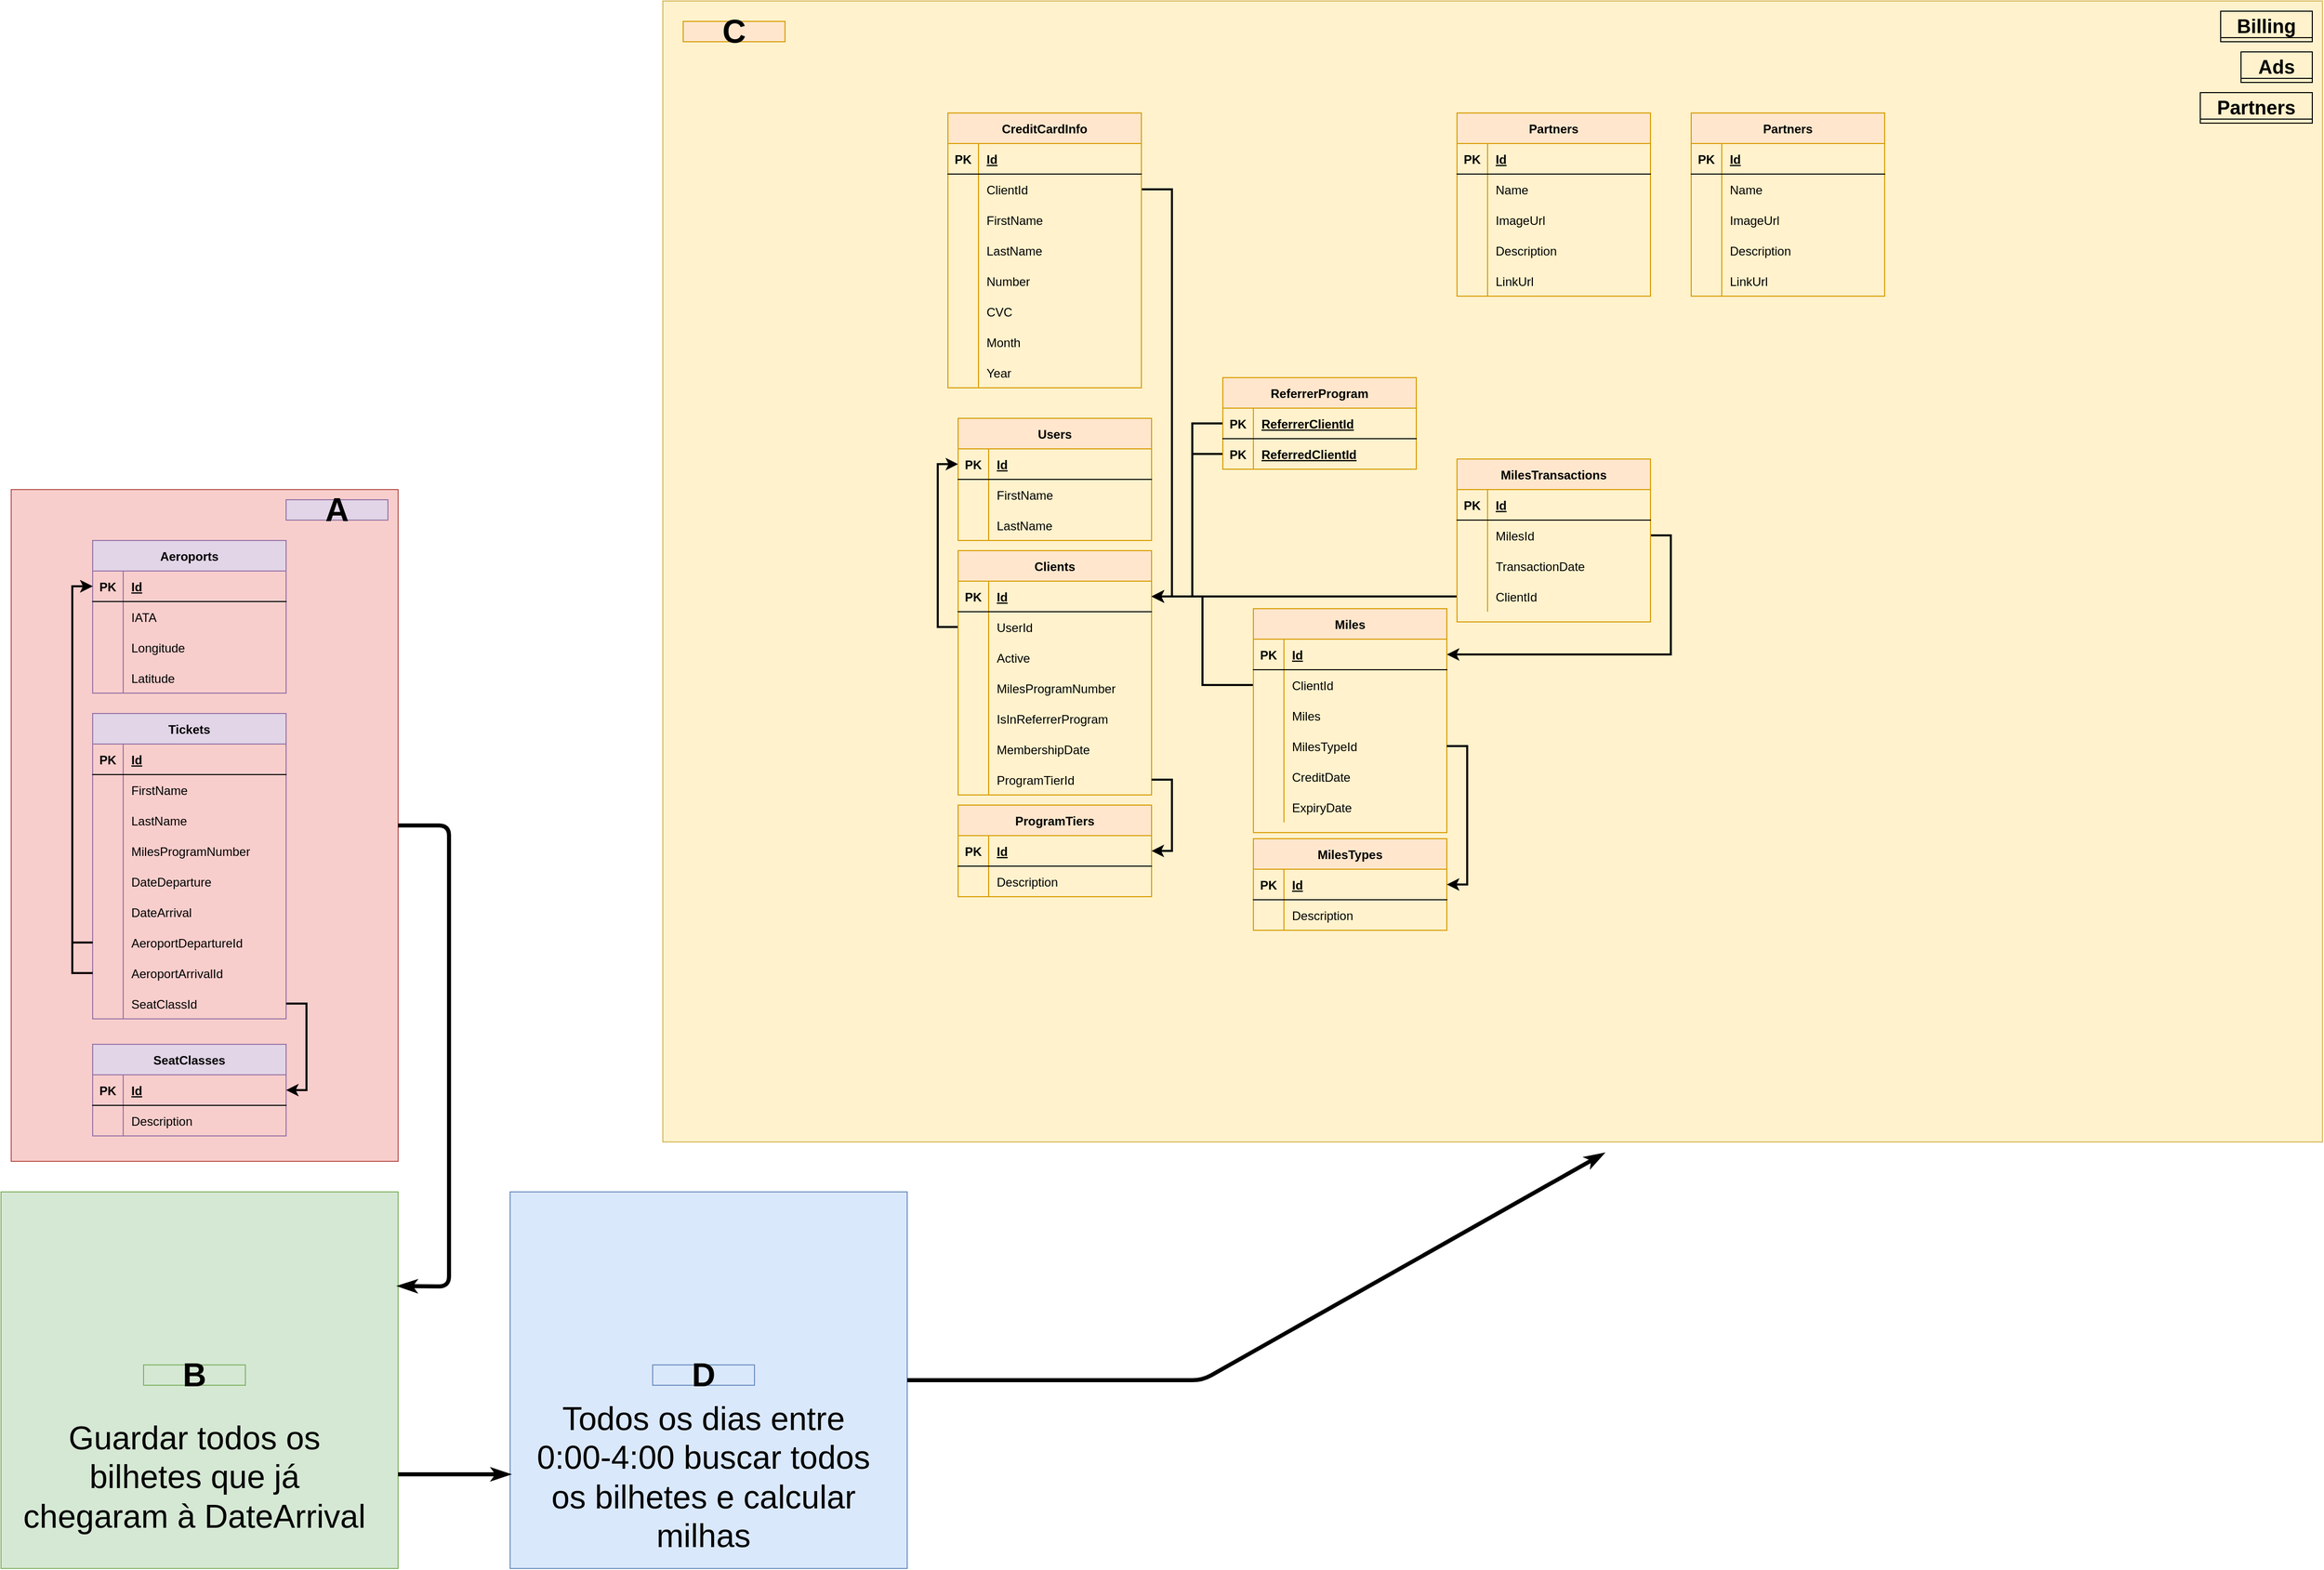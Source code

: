 <mxfile version="13.7.9" type="device"><diagram name="Page-1" id="929967ad-93f9-6ef4-fab6-5d389245f69c"><mxGraphModel dx="1422" dy="2052" grid="1" gridSize="10" guides="1" tooltips="1" connect="1" arrows="1" fold="1" page="1" pageScale="1.5" pageWidth="1169" pageHeight="826" background="none" math="0" shadow="0"><root><mxCell id="0" style=";html=1;"/><mxCell id="1" style=";html=1;" parent="0"/><mxCell id="DP_ubQ3H6m6ChuxR06gZ-40" value="" style="rounded=0;whiteSpace=wrap;html=1;fontSize=32;strokeColor=#d6b656;fillColor=#fff2cc;" parent="1" vertex="1"><mxGeometry x="670" y="-450" width="1630" height="1121" as="geometry"/></mxCell><mxCell id="DP_ubQ3H6m6ChuxR06gZ-31" value="" style="rounded=0;whiteSpace=wrap;html=1;fontSize=32;strokeColor=#b85450;fillColor=#f8cecc;" parent="1" vertex="1"><mxGeometry x="30" y="30" width="380" height="660" as="geometry"/></mxCell><mxCell id="DP_ubQ3H6m6ChuxR06gZ-26" value="A" style="text;html=1;strokeColor=#9673a6;fillColor=#e1d5e7;align=center;verticalAlign=middle;whiteSpace=wrap;rounded=0;fontSize=32;fontStyle=1" parent="1" vertex="1"><mxGeometry x="300" y="40" width="100" height="20" as="geometry"/></mxCell><mxCell id="DP_ubQ3H6m6ChuxR06gZ-32" value="" style="rounded=0;whiteSpace=wrap;html=1;fillColor=#d5e8d4;fontSize=32;strokeColor=#82b366;" parent="1" vertex="1"><mxGeometry x="20" y="720" width="390" height="370" as="geometry"/></mxCell><mxCell id="DP_ubQ3H6m6ChuxR06gZ-33" value="B" style="text;html=1;strokeColor=#82b366;fillColor=#d5e8d4;align=center;verticalAlign=middle;whiteSpace=wrap;rounded=0;fontSize=32;fontStyle=1" parent="1" vertex="1"><mxGeometry x="160" y="890" width="100" height="20" as="geometry"/></mxCell><mxCell id="DP_ubQ3H6m6ChuxR06gZ-34" value="Guardar todos os bilhetes que já chegaram à DateArrival" style="text;html=1;strokeColor=none;fillColor=none;align=center;verticalAlign=middle;whiteSpace=wrap;rounded=0;fontSize=32;fontColor=#000000;" parent="1" vertex="1"><mxGeometry x="40" y="990" width="340" height="20" as="geometry"/></mxCell><mxCell id="DP_ubQ3H6m6ChuxR06gZ-35" value="" style="endArrow=classicThin;html=1;strokeWidth=4;fontSize=32;fontColor=#000000;exitX=1;exitY=0.5;exitDx=0;exitDy=0;entryX=1;entryY=0.25;entryDx=0;entryDy=0;startArrow=none;startFill=0;endFill=1;" parent="1" source="DP_ubQ3H6m6ChuxR06gZ-31" target="DP_ubQ3H6m6ChuxR06gZ-32" edge="1"><mxGeometry width="50" height="50" relative="1" as="geometry"><mxPoint x="400" y="700" as="sourcePoint"/><mxPoint x="570" y="430" as="targetPoint"/><Array as="points"><mxPoint x="460" y="360"/><mxPoint x="460" y="590"/><mxPoint x="460" y="813"/></Array></mxGeometry></mxCell><mxCell id="DP_ubQ3H6m6ChuxR06gZ-36" value="" style="rounded=0;whiteSpace=wrap;html=1;fillColor=#dae8fc;fontSize=32;strokeColor=#6c8ebf;" parent="1" vertex="1"><mxGeometry x="520" y="720" width="390" height="370" as="geometry"/></mxCell><mxCell id="DP_ubQ3H6m6ChuxR06gZ-37" value="D" style="text;html=1;strokeColor=#6c8ebf;fillColor=#dae8fc;align=center;verticalAlign=middle;whiteSpace=wrap;rounded=0;fontSize=32;fontStyle=1" parent="1" vertex="1"><mxGeometry x="660" y="890" width="100" height="20" as="geometry"/></mxCell><mxCell id="DP_ubQ3H6m6ChuxR06gZ-38" value="Todos os dias entre 0:00-4:00 buscar todos os bilhetes e calcular milhas" style="text;html=1;strokeColor=none;fillColor=none;align=center;verticalAlign=middle;whiteSpace=wrap;rounded=0;fontSize=32;fontColor=#000000;" parent="1" vertex="1"><mxGeometry x="540" y="990" width="340" height="20" as="geometry"/></mxCell><mxCell id="DP_ubQ3H6m6ChuxR06gZ-39" value="" style="endArrow=classicThin;html=1;strokeWidth=4;fontSize=32;fontColor=#000000;exitX=1;exitY=0.75;exitDx=0;exitDy=0;entryX=0;entryY=0.75;entryDx=0;entryDy=0;startArrow=none;startFill=0;endFill=1;" parent="1" source="DP_ubQ3H6m6ChuxR06gZ-32" target="DP_ubQ3H6m6ChuxR06gZ-36" edge="1"><mxGeometry width="50" height="50" relative="1" as="geometry"><mxPoint x="650" y="167" as="sourcePoint"/><mxPoint x="650" y="619.5" as="targetPoint"/><Array as="points"/></mxGeometry></mxCell><mxCell id="DP_ubQ3H6m6ChuxR06gZ-41" value="C" style="text;html=1;strokeColor=#d79b00;fillColor=#ffe6cc;align=center;verticalAlign=middle;whiteSpace=wrap;rounded=0;fontSize=32;fontStyle=1" parent="1" vertex="1"><mxGeometry x="690" y="-430" width="100" height="20" as="geometry"/></mxCell><mxCell id="DP_ubQ3H6m6ChuxR06gZ-42" value="" style="endArrow=classicThin;html=1;strokeWidth=4;fontSize=32;fontColor=#000000;exitX=1;exitY=0.5;exitDx=0;exitDy=0;entryX=0.567;entryY=1.01;entryDx=0;entryDy=0;startArrow=none;startFill=0;endFill=1;entryPerimeter=0;" parent="1" source="DP_ubQ3H6m6ChuxR06gZ-36" target="DP_ubQ3H6m6ChuxR06gZ-40" edge="1"><mxGeometry width="50" height="50" relative="1" as="geometry"><mxPoint x="1200" y="930" as="sourcePoint"/><mxPoint x="1310" y="930" as="targetPoint"/><Array as="points"><mxPoint x="1200" y="905"/></Array></mxGeometry></mxCell><mxCell id="amD7AXLU_x97wu962_Jw-169" style="edgeStyle=orthogonalEdgeStyle;rounded=0;orthogonalLoop=1;jettySize=auto;html=1;exitX=0;exitY=0.5;exitDx=0;exitDy=0;entryX=1;entryY=0.5;entryDx=0;entryDy=0;strokeWidth=2;" edge="1" parent="1" source="amD7AXLU_x97wu962_Jw-24" target="amD7AXLU_x97wu962_Jw-100"><mxGeometry relative="1" as="geometry"/></mxCell><mxCell id="amD7AXLU_x97wu962_Jw-171" style="edgeStyle=orthogonalEdgeStyle;rounded=0;orthogonalLoop=1;jettySize=auto;html=1;exitX=0;exitY=0.5;exitDx=0;exitDy=0;entryX=0;entryY=0.5;entryDx=0;entryDy=0;strokeWidth=2;" edge="1" parent="1" source="amD7AXLU_x97wu962_Jw-103" target="amD7AXLU_x97wu962_Jw-72"><mxGeometry relative="1" as="geometry"/></mxCell><mxCell id="amD7AXLU_x97wu962_Jw-174" style="edgeStyle=orthogonalEdgeStyle;rounded=0;orthogonalLoop=1;jettySize=auto;html=1;exitX=1;exitY=0.5;exitDx=0;exitDy=0;entryX=1;entryY=0.5;entryDx=0;entryDy=0;strokeWidth=2;" edge="1" parent="1" source="amD7AXLU_x97wu962_Jw-11" target="amD7AXLU_x97wu962_Jw-21"><mxGeometry relative="1" as="geometry"/></mxCell><mxCell id="amD7AXLU_x97wu962_Jw-175" style="edgeStyle=orthogonalEdgeStyle;rounded=0;orthogonalLoop=1;jettySize=auto;html=1;exitX=0;exitY=0.5;exitDx=0;exitDy=0;entryX=1;entryY=0.5;entryDx=0;entryDy=0;strokeWidth=2;" edge="1" parent="1" source="amD7AXLU_x97wu962_Jw-17" target="amD7AXLU_x97wu962_Jw-100"><mxGeometry relative="1" as="geometry"/></mxCell><mxCell id="amD7AXLU_x97wu962_Jw-218" value="SeatClasses" style="shape=table;startSize=30;container=1;collapsible=1;childLayout=tableLayout;fixedRows=1;rowLines=0;fontStyle=1;align=center;resizeLast=1;fillColor=#e1d5e7;strokeColor=#9673a6;" vertex="1" parent="1"><mxGeometry x="110" y="575" width="190" height="90" as="geometry"/></mxCell><mxCell id="amD7AXLU_x97wu962_Jw-219" value="" style="shape=partialRectangle;collapsible=0;dropTarget=0;pointerEvents=0;fillColor=none;top=0;left=0;bottom=1;right=0;points=[[0,0.5],[1,0.5]];portConstraint=eastwest;" vertex="1" parent="amD7AXLU_x97wu962_Jw-218"><mxGeometry y="30" width="190" height="30" as="geometry"/></mxCell><mxCell id="amD7AXLU_x97wu962_Jw-220" value="PK" style="shape=partialRectangle;connectable=0;fillColor=none;top=0;left=0;bottom=0;right=0;fontStyle=1;overflow=hidden;" vertex="1" parent="amD7AXLU_x97wu962_Jw-219"><mxGeometry width="30" height="30" as="geometry"/></mxCell><mxCell id="amD7AXLU_x97wu962_Jw-221" value="Id" style="shape=partialRectangle;connectable=0;fillColor=none;top=0;left=0;bottom=0;right=0;align=left;spacingLeft=6;fontStyle=5;overflow=hidden;" vertex="1" parent="amD7AXLU_x97wu962_Jw-219"><mxGeometry x="30" width="160" height="30" as="geometry"/></mxCell><mxCell id="amD7AXLU_x97wu962_Jw-222" value="" style="shape=partialRectangle;collapsible=0;dropTarget=0;pointerEvents=0;fillColor=none;top=0;left=0;bottom=0;right=0;points=[[0,0.5],[1,0.5]];portConstraint=eastwest;" vertex="1" parent="amD7AXLU_x97wu962_Jw-218"><mxGeometry y="60" width="190" height="30" as="geometry"/></mxCell><mxCell id="amD7AXLU_x97wu962_Jw-223" value="" style="shape=partialRectangle;connectable=0;fillColor=none;top=0;left=0;bottom=0;right=0;editable=1;overflow=hidden;" vertex="1" parent="amD7AXLU_x97wu962_Jw-222"><mxGeometry width="30" height="30" as="geometry"/></mxCell><mxCell id="amD7AXLU_x97wu962_Jw-224" value="Description" style="shape=partialRectangle;connectable=0;fillColor=none;top=0;left=0;bottom=0;right=0;align=left;spacingLeft=6;overflow=hidden;" vertex="1" parent="amD7AXLU_x97wu962_Jw-222"><mxGeometry x="30" width="160" height="30" as="geometry"/></mxCell><mxCell id="amD7AXLU_x97wu962_Jw-190" value="Tickets" style="shape=table;startSize=30;container=1;collapsible=1;childLayout=tableLayout;fixedRows=1;rowLines=0;fontStyle=1;align=center;resizeLast=1;fillColor=#e1d5e7;strokeColor=#9673a6;" vertex="1" parent="1"><mxGeometry x="110" y="250" width="190" height="300" as="geometry"/></mxCell><mxCell id="amD7AXLU_x97wu962_Jw-191" value="" style="shape=partialRectangle;collapsible=0;dropTarget=0;pointerEvents=0;fillColor=none;top=0;left=0;bottom=1;right=0;points=[[0,0.5],[1,0.5]];portConstraint=eastwest;" vertex="1" parent="amD7AXLU_x97wu962_Jw-190"><mxGeometry y="30" width="190" height="30" as="geometry"/></mxCell><mxCell id="amD7AXLU_x97wu962_Jw-192" value="PK" style="shape=partialRectangle;connectable=0;fillColor=none;top=0;left=0;bottom=0;right=0;fontStyle=1;overflow=hidden;" vertex="1" parent="amD7AXLU_x97wu962_Jw-191"><mxGeometry width="30" height="30" as="geometry"/></mxCell><mxCell id="amD7AXLU_x97wu962_Jw-193" value="Id" style="shape=partialRectangle;connectable=0;fillColor=none;top=0;left=0;bottom=0;right=0;align=left;spacingLeft=6;fontStyle=5;overflow=hidden;" vertex="1" parent="amD7AXLU_x97wu962_Jw-191"><mxGeometry x="30" width="160" height="30" as="geometry"/></mxCell><mxCell id="amD7AXLU_x97wu962_Jw-194" value="" style="shape=partialRectangle;collapsible=0;dropTarget=0;pointerEvents=0;fillColor=none;top=0;left=0;bottom=0;right=0;points=[[0,0.5],[1,0.5]];portConstraint=eastwest;" vertex="1" parent="amD7AXLU_x97wu962_Jw-190"><mxGeometry y="60" width="190" height="30" as="geometry"/></mxCell><mxCell id="amD7AXLU_x97wu962_Jw-195" value="" style="shape=partialRectangle;connectable=0;fillColor=none;top=0;left=0;bottom=0;right=0;editable=1;overflow=hidden;" vertex="1" parent="amD7AXLU_x97wu962_Jw-194"><mxGeometry width="30" height="30" as="geometry"/></mxCell><mxCell id="amD7AXLU_x97wu962_Jw-196" value="FirstName" style="shape=partialRectangle;connectable=0;fillColor=none;top=0;left=0;bottom=0;right=0;align=left;spacingLeft=6;overflow=hidden;" vertex="1" parent="amD7AXLU_x97wu962_Jw-194"><mxGeometry x="30" width="160" height="30" as="geometry"/></mxCell><mxCell id="amD7AXLU_x97wu962_Jw-197" value="" style="shape=partialRectangle;collapsible=0;dropTarget=0;pointerEvents=0;fillColor=none;top=0;left=0;bottom=0;right=0;points=[[0,0.5],[1,0.5]];portConstraint=eastwest;" vertex="1" parent="amD7AXLU_x97wu962_Jw-190"><mxGeometry y="90" width="190" height="30" as="geometry"/></mxCell><mxCell id="amD7AXLU_x97wu962_Jw-198" value="" style="shape=partialRectangle;connectable=0;fillColor=none;top=0;left=0;bottom=0;right=0;editable=1;overflow=hidden;" vertex="1" parent="amD7AXLU_x97wu962_Jw-197"><mxGeometry width="30" height="30" as="geometry"/></mxCell><mxCell id="amD7AXLU_x97wu962_Jw-199" value="LastName" style="shape=partialRectangle;connectable=0;fillColor=none;top=0;left=0;bottom=0;right=0;align=left;spacingLeft=6;overflow=hidden;" vertex="1" parent="amD7AXLU_x97wu962_Jw-197"><mxGeometry x="30" width="160" height="30" as="geometry"/></mxCell><mxCell id="amD7AXLU_x97wu962_Jw-200" value="" style="shape=partialRectangle;collapsible=0;dropTarget=0;pointerEvents=0;fillColor=none;top=0;left=0;bottom=0;right=0;points=[[0,0.5],[1,0.5]];portConstraint=eastwest;" vertex="1" parent="amD7AXLU_x97wu962_Jw-190"><mxGeometry y="120" width="190" height="30" as="geometry"/></mxCell><mxCell id="amD7AXLU_x97wu962_Jw-201" value="" style="shape=partialRectangle;connectable=0;fillColor=none;top=0;left=0;bottom=0;right=0;editable=1;overflow=hidden;" vertex="1" parent="amD7AXLU_x97wu962_Jw-200"><mxGeometry width="30" height="30" as="geometry"/></mxCell><mxCell id="amD7AXLU_x97wu962_Jw-202" value="MilesProgramNumber" style="shape=partialRectangle;connectable=0;fillColor=none;top=0;left=0;bottom=0;right=0;align=left;spacingLeft=6;overflow=hidden;" vertex="1" parent="amD7AXLU_x97wu962_Jw-200"><mxGeometry x="30" width="160" height="30" as="geometry"/></mxCell><mxCell id="amD7AXLU_x97wu962_Jw-203" value="" style="shape=partialRectangle;collapsible=0;dropTarget=0;pointerEvents=0;fillColor=none;top=0;left=0;bottom=0;right=0;points=[[0,0.5],[1,0.5]];portConstraint=eastwest;" vertex="1" parent="amD7AXLU_x97wu962_Jw-190"><mxGeometry y="150" width="190" height="30" as="geometry"/></mxCell><mxCell id="amD7AXLU_x97wu962_Jw-204" value="" style="shape=partialRectangle;connectable=0;fillColor=none;top=0;left=0;bottom=0;right=0;editable=1;overflow=hidden;" vertex="1" parent="amD7AXLU_x97wu962_Jw-203"><mxGeometry width="30" height="30" as="geometry"/></mxCell><mxCell id="amD7AXLU_x97wu962_Jw-205" value="DateDeparture" style="shape=partialRectangle;connectable=0;fillColor=none;top=0;left=0;bottom=0;right=0;align=left;spacingLeft=6;overflow=hidden;" vertex="1" parent="amD7AXLU_x97wu962_Jw-203"><mxGeometry x="30" width="160" height="30" as="geometry"/></mxCell><mxCell id="amD7AXLU_x97wu962_Jw-206" value="" style="shape=partialRectangle;collapsible=0;dropTarget=0;pointerEvents=0;fillColor=none;top=0;left=0;bottom=0;right=0;points=[[0,0.5],[1,0.5]];portConstraint=eastwest;" vertex="1" parent="amD7AXLU_x97wu962_Jw-190"><mxGeometry y="180" width="190" height="30" as="geometry"/></mxCell><mxCell id="amD7AXLU_x97wu962_Jw-207" value="" style="shape=partialRectangle;connectable=0;fillColor=none;top=0;left=0;bottom=0;right=0;editable=1;overflow=hidden;" vertex="1" parent="amD7AXLU_x97wu962_Jw-206"><mxGeometry width="30" height="30" as="geometry"/></mxCell><mxCell id="amD7AXLU_x97wu962_Jw-208" value="DateArrival" style="shape=partialRectangle;connectable=0;fillColor=none;top=0;left=0;bottom=0;right=0;align=left;spacingLeft=6;overflow=hidden;" vertex="1" parent="amD7AXLU_x97wu962_Jw-206"><mxGeometry x="30" width="160" height="30" as="geometry"/></mxCell><mxCell id="amD7AXLU_x97wu962_Jw-209" value="" style="shape=partialRectangle;collapsible=0;dropTarget=0;pointerEvents=0;fillColor=none;top=0;left=0;bottom=0;right=0;points=[[0,0.5],[1,0.5]];portConstraint=eastwest;" vertex="1" parent="amD7AXLU_x97wu962_Jw-190"><mxGeometry y="210" width="190" height="30" as="geometry"/></mxCell><mxCell id="amD7AXLU_x97wu962_Jw-210" value="" style="shape=partialRectangle;connectable=0;fillColor=none;top=0;left=0;bottom=0;right=0;editable=1;overflow=hidden;" vertex="1" parent="amD7AXLU_x97wu962_Jw-209"><mxGeometry width="30" height="30" as="geometry"/></mxCell><mxCell id="amD7AXLU_x97wu962_Jw-211" value="AeroportDepartureId" style="shape=partialRectangle;connectable=0;fillColor=none;top=0;left=0;bottom=0;right=0;align=left;spacingLeft=6;overflow=hidden;" vertex="1" parent="amD7AXLU_x97wu962_Jw-209"><mxGeometry x="30" width="160" height="30" as="geometry"/></mxCell><mxCell id="amD7AXLU_x97wu962_Jw-212" value="" style="shape=partialRectangle;collapsible=0;dropTarget=0;pointerEvents=0;fillColor=none;top=0;left=0;bottom=0;right=0;points=[[0,0.5],[1,0.5]];portConstraint=eastwest;" vertex="1" parent="amD7AXLU_x97wu962_Jw-190"><mxGeometry y="240" width="190" height="30" as="geometry"/></mxCell><mxCell id="amD7AXLU_x97wu962_Jw-213" value="" style="shape=partialRectangle;connectable=0;fillColor=none;top=0;left=0;bottom=0;right=0;editable=1;overflow=hidden;" vertex="1" parent="amD7AXLU_x97wu962_Jw-212"><mxGeometry width="30" height="30" as="geometry"/></mxCell><mxCell id="amD7AXLU_x97wu962_Jw-214" value="AeroportArrivalId" style="shape=partialRectangle;connectable=0;fillColor=none;top=0;left=0;bottom=0;right=0;align=left;spacingLeft=6;overflow=hidden;" vertex="1" parent="amD7AXLU_x97wu962_Jw-212"><mxGeometry x="30" width="160" height="30" as="geometry"/></mxCell><mxCell id="amD7AXLU_x97wu962_Jw-215" value="" style="shape=partialRectangle;collapsible=0;dropTarget=0;pointerEvents=0;fillColor=none;top=0;left=0;bottom=0;right=0;points=[[0,0.5],[1,0.5]];portConstraint=eastwest;" vertex="1" parent="amD7AXLU_x97wu962_Jw-190"><mxGeometry y="270" width="190" height="30" as="geometry"/></mxCell><mxCell id="amD7AXLU_x97wu962_Jw-216" value="" style="shape=partialRectangle;connectable=0;fillColor=none;top=0;left=0;bottom=0;right=0;editable=1;overflow=hidden;" vertex="1" parent="amD7AXLU_x97wu962_Jw-215"><mxGeometry width="30" height="30" as="geometry"/></mxCell><mxCell id="amD7AXLU_x97wu962_Jw-217" value="SeatClassId" style="shape=partialRectangle;connectable=0;fillColor=none;top=0;left=0;bottom=0;right=0;align=left;spacingLeft=6;overflow=hidden;" vertex="1" parent="amD7AXLU_x97wu962_Jw-215"><mxGeometry x="30" width="160" height="30" as="geometry"/></mxCell><mxCell id="amD7AXLU_x97wu962_Jw-177" value="Aeroports" style="shape=table;startSize=30;container=1;collapsible=1;childLayout=tableLayout;fixedRows=1;rowLines=0;fontStyle=1;align=center;resizeLast=1;fillColor=#e1d5e7;strokeColor=#9673a6;" vertex="1" parent="1"><mxGeometry x="110" y="80" width="190" height="150" as="geometry"/></mxCell><mxCell id="amD7AXLU_x97wu962_Jw-178" value="" style="shape=partialRectangle;collapsible=0;dropTarget=0;pointerEvents=0;fillColor=none;top=0;left=0;bottom=1;right=0;points=[[0,0.5],[1,0.5]];portConstraint=eastwest;" vertex="1" parent="amD7AXLU_x97wu962_Jw-177"><mxGeometry y="30" width="190" height="30" as="geometry"/></mxCell><mxCell id="amD7AXLU_x97wu962_Jw-179" value="PK" style="shape=partialRectangle;connectable=0;fillColor=none;top=0;left=0;bottom=0;right=0;fontStyle=1;overflow=hidden;" vertex="1" parent="amD7AXLU_x97wu962_Jw-178"><mxGeometry width="30" height="30" as="geometry"/></mxCell><mxCell id="amD7AXLU_x97wu962_Jw-180" value="Id" style="shape=partialRectangle;connectable=0;fillColor=none;top=0;left=0;bottom=0;right=0;align=left;spacingLeft=6;fontStyle=5;overflow=hidden;" vertex="1" parent="amD7AXLU_x97wu962_Jw-178"><mxGeometry x="30" width="160" height="30" as="geometry"/></mxCell><mxCell id="amD7AXLU_x97wu962_Jw-181" value="" style="shape=partialRectangle;collapsible=0;dropTarget=0;pointerEvents=0;fillColor=none;top=0;left=0;bottom=0;right=0;points=[[0,0.5],[1,0.5]];portConstraint=eastwest;" vertex="1" parent="amD7AXLU_x97wu962_Jw-177"><mxGeometry y="60" width="190" height="30" as="geometry"/></mxCell><mxCell id="amD7AXLU_x97wu962_Jw-182" value="" style="shape=partialRectangle;connectable=0;fillColor=none;top=0;left=0;bottom=0;right=0;editable=1;overflow=hidden;" vertex="1" parent="amD7AXLU_x97wu962_Jw-181"><mxGeometry width="30" height="30" as="geometry"/></mxCell><mxCell id="amD7AXLU_x97wu962_Jw-183" value="IATA" style="shape=partialRectangle;connectable=0;fillColor=none;top=0;left=0;bottom=0;right=0;align=left;spacingLeft=6;overflow=hidden;" vertex="1" parent="amD7AXLU_x97wu962_Jw-181"><mxGeometry x="30" width="160" height="30" as="geometry"/></mxCell><mxCell id="amD7AXLU_x97wu962_Jw-184" value="" style="shape=partialRectangle;collapsible=0;dropTarget=0;pointerEvents=0;fillColor=none;top=0;left=0;bottom=0;right=0;points=[[0,0.5],[1,0.5]];portConstraint=eastwest;" vertex="1" parent="amD7AXLU_x97wu962_Jw-177"><mxGeometry y="90" width="190" height="30" as="geometry"/></mxCell><mxCell id="amD7AXLU_x97wu962_Jw-185" value="" style="shape=partialRectangle;connectable=0;fillColor=none;top=0;left=0;bottom=0;right=0;editable=1;overflow=hidden;" vertex="1" parent="amD7AXLU_x97wu962_Jw-184"><mxGeometry width="30" height="30" as="geometry"/></mxCell><mxCell id="amD7AXLU_x97wu962_Jw-186" value="Longitude" style="shape=partialRectangle;connectable=0;fillColor=none;top=0;left=0;bottom=0;right=0;align=left;spacingLeft=6;overflow=hidden;" vertex="1" parent="amD7AXLU_x97wu962_Jw-184"><mxGeometry x="30" width="160" height="30" as="geometry"/></mxCell><mxCell id="amD7AXLU_x97wu962_Jw-187" value="" style="shape=partialRectangle;collapsible=0;dropTarget=0;pointerEvents=0;fillColor=none;top=0;left=0;bottom=0;right=0;points=[[0,0.5],[1,0.5]];portConstraint=eastwest;" vertex="1" parent="amD7AXLU_x97wu962_Jw-177"><mxGeometry y="120" width="190" height="30" as="geometry"/></mxCell><mxCell id="amD7AXLU_x97wu962_Jw-188" value="" style="shape=partialRectangle;connectable=0;fillColor=none;top=0;left=0;bottom=0;right=0;editable=1;overflow=hidden;" vertex="1" parent="amD7AXLU_x97wu962_Jw-187"><mxGeometry width="30" height="30" as="geometry"/></mxCell><mxCell id="amD7AXLU_x97wu962_Jw-189" value="Latitude" style="shape=partialRectangle;connectable=0;fillColor=none;top=0;left=0;bottom=0;right=0;align=left;spacingLeft=6;overflow=hidden;" vertex="1" parent="amD7AXLU_x97wu962_Jw-187"><mxGeometry x="30" width="160" height="30" as="geometry"/></mxCell><mxCell id="amD7AXLU_x97wu962_Jw-225" style="edgeStyle=orthogonalEdgeStyle;rounded=0;orthogonalLoop=1;jettySize=auto;html=1;exitX=0;exitY=0.5;exitDx=0;exitDy=0;entryX=0;entryY=0.5;entryDx=0;entryDy=0;strokeWidth=2;" edge="1" parent="1" source="amD7AXLU_x97wu962_Jw-209" target="amD7AXLU_x97wu962_Jw-178"><mxGeometry relative="1" as="geometry"/></mxCell><mxCell id="amD7AXLU_x97wu962_Jw-226" style="edgeStyle=orthogonalEdgeStyle;rounded=0;orthogonalLoop=1;jettySize=auto;html=1;exitX=0;exitY=0.5;exitDx=0;exitDy=0;entryX=0;entryY=0.5;entryDx=0;entryDy=0;strokeWidth=2;" edge="1" parent="1" source="amD7AXLU_x97wu962_Jw-212" target="amD7AXLU_x97wu962_Jw-178"><mxGeometry relative="1" as="geometry"/></mxCell><mxCell id="amD7AXLU_x97wu962_Jw-228" style="edgeStyle=orthogonalEdgeStyle;rounded=0;orthogonalLoop=1;jettySize=auto;html=1;exitX=1;exitY=0.5;exitDx=0;exitDy=0;entryX=1;entryY=0.5;entryDx=0;entryDy=0;strokeWidth=2;" edge="1" parent="1" source="amD7AXLU_x97wu962_Jw-215" target="amD7AXLU_x97wu962_Jw-219"><mxGeometry relative="1" as="geometry"/></mxCell><mxCell id="amD7AXLU_x97wu962_Jw-230" style="edgeStyle=orthogonalEdgeStyle;rounded=0;orthogonalLoop=1;jettySize=auto;html=1;exitX=1;exitY=0.5;exitDx=0;exitDy=0;entryX=1;entryY=0.5;entryDx=0;entryDy=0;strokeWidth=2;" edge="1" parent="1" source="amD7AXLU_x97wu962_Jw-147" target="amD7AXLU_x97wu962_Jw-100"><mxGeometry relative="1" as="geometry"/></mxCell><mxCell id="DP_ubQ3H6m6ChuxR06gZ-74" value="Billing" style="swimlane;fontStyle=1;childLayout=stackLayout;horizontal=1;startSize=26;fillColor=none;horizontalStack=0;resizeParent=1;resizeParentMax=0;resizeLast=0;collapsible=1;marginBottom=0;fontSize=19;" parent="1" vertex="1" collapsed="1"><mxGeometry x="2200" y="-440" width="90" height="30" as="geometry"><mxRectangle x="2040" y="100" width="190" height="286" as="alternateBounds"/></mxGeometry></mxCell><mxCell id="DP_ubQ3H6m6ChuxR06gZ-75" value="Id" style="text;strokeColor=none;fillColor=none;align=left;verticalAlign=top;spacingLeft=4;spacingRight=4;overflow=hidden;rotatable=0;points=[[0,0.5],[1,0.5]];portConstraint=eastwest;fontSize=15;" parent="DP_ubQ3H6m6ChuxR06gZ-74" vertex="1"><mxGeometry y="26" width="90" height="26" as="geometry"/></mxCell><mxCell id="DP_ubQ3H6m6ChuxR06gZ-86" value="ClientId" style="text;strokeColor=none;fillColor=none;align=left;verticalAlign=top;spacingLeft=4;spacingRight=4;overflow=hidden;rotatable=0;points=[[0,0.5],[1,0.5]];portConstraint=eastwest;fontSize=15;" parent="DP_ubQ3H6m6ChuxR06gZ-74" vertex="1"><mxGeometry y="52" width="90" height="26" as="geometry"/></mxCell><mxCell id="DP_ubQ3H6m6ChuxR06gZ-80" value="FirstName" style="text;strokeColor=none;fillColor=none;align=left;verticalAlign=top;spacingLeft=4;spacingRight=4;overflow=hidden;rotatable=0;points=[[0,0.5],[1,0.5]];portConstraint=eastwest;fontSize=15;" parent="DP_ubQ3H6m6ChuxR06gZ-74" vertex="1"><mxGeometry y="78" width="90" height="26" as="geometry"/></mxCell><mxCell id="DP_ubQ3H6m6ChuxR06gZ-81" value="LastName" style="text;strokeColor=none;fillColor=none;align=left;verticalAlign=top;spacingLeft=4;spacingRight=4;overflow=hidden;rotatable=0;points=[[0,0.5],[1,0.5]];portConstraint=eastwest;fontSize=15;" parent="DP_ubQ3H6m6ChuxR06gZ-74" vertex="1"><mxGeometry y="104" width="90" height="26" as="geometry"/></mxCell><mxCell id="DP_ubQ3H6m6ChuxR06gZ-79" value="AddressLine1" style="text;strokeColor=none;fillColor=none;align=left;verticalAlign=top;spacingLeft=4;spacingRight=4;overflow=hidden;rotatable=0;points=[[0,0.5],[1,0.5]];portConstraint=eastwest;fontSize=15;" parent="DP_ubQ3H6m6ChuxR06gZ-74" vertex="1"><mxGeometry y="130" width="90" height="26" as="geometry"/></mxCell><mxCell id="DP_ubQ3H6m6ChuxR06gZ-82" value="AddressLine2" style="text;strokeColor=none;fillColor=none;align=left;verticalAlign=top;spacingLeft=4;spacingRight=4;overflow=hidden;rotatable=0;points=[[0,0.5],[1,0.5]];portConstraint=eastwest;fontSize=15;" parent="DP_ubQ3H6m6ChuxR06gZ-74" vertex="1"><mxGeometry y="156" width="90" height="26" as="geometry"/></mxCell><mxCell id="DP_ubQ3H6m6ChuxR06gZ-77" value="CreditCardNumber" style="text;strokeColor=none;fillColor=none;align=left;verticalAlign=top;spacingLeft=4;spacingRight=4;overflow=hidden;rotatable=0;points=[[0,0.5],[1,0.5]];portConstraint=eastwest;fontSize=15;" parent="DP_ubQ3H6m6ChuxR06gZ-74" vertex="1"><mxGeometry y="182" width="90" height="26" as="geometry"/></mxCell><mxCell id="DP_ubQ3H6m6ChuxR06gZ-83" value="CreditCardCVVC" style="text;strokeColor=none;fillColor=none;align=left;verticalAlign=top;spacingLeft=4;spacingRight=4;overflow=hidden;rotatable=0;points=[[0,0.5],[1,0.5]];portConstraint=eastwest;fontSize=15;" parent="DP_ubQ3H6m6ChuxR06gZ-74" vertex="1"><mxGeometry y="208" width="90" height="26" as="geometry"/></mxCell><mxCell id="DP_ubQ3H6m6ChuxR06gZ-84" value="CreditCardMonth" style="text;strokeColor=none;fillColor=none;align=left;verticalAlign=top;spacingLeft=4;spacingRight=4;overflow=hidden;rotatable=0;points=[[0,0.5],[1,0.5]];portConstraint=eastwest;fontSize=15;" parent="DP_ubQ3H6m6ChuxR06gZ-74" vertex="1"><mxGeometry y="234" width="90" height="26" as="geometry"/></mxCell><mxCell id="DP_ubQ3H6m6ChuxR06gZ-85" value="CreditCardYear" style="text;strokeColor=none;fillColor=none;align=left;verticalAlign=top;spacingLeft=4;spacingRight=4;overflow=hidden;rotatable=0;points=[[0,0.5],[1,0.5]];portConstraint=eastwest;fontSize=15;" parent="DP_ubQ3H6m6ChuxR06gZ-74" vertex="1"><mxGeometry y="260" width="90" height="26" as="geometry"/></mxCell><mxCell id="DP_ubQ3H6m6ChuxR06gZ-92" value="Ads" style="swimlane;fontStyle=1;childLayout=stackLayout;horizontal=1;startSize=26;fillColor=none;horizontalStack=0;resizeParent=1;resizeParentMax=0;resizeLast=0;collapsible=1;marginBottom=0;fontSize=19;" parent="1" vertex="1" collapsed="1"><mxGeometry x="2220" y="-400" width="70" height="30" as="geometry"><mxRectangle x="2000" y="-170" width="190" height="234" as="alternateBounds"/></mxGeometry></mxCell><mxCell id="DP_ubQ3H6m6ChuxR06gZ-93" value="Id" style="text;strokeColor=none;fillColor=none;align=left;verticalAlign=top;spacingLeft=4;spacingRight=4;overflow=hidden;rotatable=0;points=[[0,0.5],[1,0.5]];portConstraint=eastwest;fontSize=15;" parent="DP_ubQ3H6m6ChuxR06gZ-92" vertex="1"><mxGeometry y="26" width="70" height="26" as="geometry"/></mxCell><mxCell id="DP_ubQ3H6m6ChuxR06gZ-94" value="Name" style="text;strokeColor=none;fillColor=none;align=left;verticalAlign=top;spacingLeft=4;spacingRight=4;overflow=hidden;rotatable=0;points=[[0,0.5],[1,0.5]];portConstraint=eastwest;fontSize=15;" parent="DP_ubQ3H6m6ChuxR06gZ-92" vertex="1"><mxGeometry y="52" width="70" height="26" as="geometry"/></mxCell><mxCell id="DP_ubQ3H6m6ChuxR06gZ-95" value="ImageUrl" style="text;strokeColor=none;fillColor=none;align=left;verticalAlign=top;spacingLeft=4;spacingRight=4;overflow=hidden;rotatable=0;points=[[0,0.5],[1,0.5]];portConstraint=eastwest;fontSize=15;" parent="DP_ubQ3H6m6ChuxR06gZ-92" vertex="1"><mxGeometry y="78" width="70" height="26" as="geometry"/></mxCell><mxCell id="DP_ubQ3H6m6ChuxR06gZ-96" value="Description" style="text;strokeColor=none;fillColor=none;align=left;verticalAlign=top;spacingLeft=4;spacingRight=4;overflow=hidden;rotatable=0;points=[[0,0.5],[1,0.5]];portConstraint=eastwest;fontSize=15;" parent="DP_ubQ3H6m6ChuxR06gZ-92" vertex="1"><mxGeometry y="104" width="70" height="26" as="geometry"/></mxCell><mxCell id="DP_ubQ3H6m6ChuxR06gZ-97" value="ValidUntil" style="text;strokeColor=none;fillColor=none;align=left;verticalAlign=top;spacingLeft=4;spacingRight=4;overflow=hidden;rotatable=0;points=[[0,0.5],[1,0.5]];portConstraint=eastwest;fontSize=15;" parent="DP_ubQ3H6m6ChuxR06gZ-92" vertex="1"><mxGeometry y="130" width="70" height="26" as="geometry"/></mxCell><mxCell id="DP_ubQ3H6m6ChuxR06gZ-100" value="LinkUrl" style="text;strokeColor=none;fillColor=none;align=left;verticalAlign=top;spacingLeft=4;spacingRight=4;overflow=hidden;rotatable=0;points=[[0,0.5],[1,0.5]];portConstraint=eastwest;fontSize=15;" parent="DP_ubQ3H6m6ChuxR06gZ-92" vertex="1"><mxGeometry y="156" width="70" height="26" as="geometry"/></mxCell><mxCell id="DP_ubQ3H6m6ChuxR06gZ-101" value="CreatedById" style="text;strokeColor=none;fillColor=none;align=left;verticalAlign=top;spacingLeft=4;spacingRight=4;overflow=hidden;rotatable=0;points=[[0,0.5],[1,0.5]];portConstraint=eastwest;fontSize=15;" parent="DP_ubQ3H6m6ChuxR06gZ-92" vertex="1"><mxGeometry y="182" width="70" height="26" as="geometry"/></mxCell><mxCell id="DP_ubQ3H6m6ChuxR06gZ-103" value="ConfirmedById" style="text;strokeColor=none;fillColor=none;align=left;verticalAlign=top;spacingLeft=4;spacingRight=4;overflow=hidden;rotatable=0;points=[[0,0.5],[1,0.5]];portConstraint=eastwest;fontSize=15;" parent="DP_ubQ3H6m6ChuxR06gZ-92" vertex="1"><mxGeometry y="208" width="70" height="26" as="geometry"/></mxCell><mxCell id="DP_ubQ3H6m6ChuxR06gZ-70" value="Partners" style="swimlane;fontStyle=1;childLayout=stackLayout;horizontal=1;startSize=26;fillColor=none;horizontalStack=0;resizeParent=1;resizeParentMax=0;resizeLast=0;collapsible=1;marginBottom=0;fontSize=19;" parent="1" vertex="1" collapsed="1"><mxGeometry x="2180" y="-360" width="110" height="30" as="geometry"><mxRectangle x="1790" y="-170" width="190" height="234" as="alternateBounds"/></mxGeometry></mxCell><mxCell id="DP_ubQ3H6m6ChuxR06gZ-71" value="Id" style="text;strokeColor=none;fillColor=none;align=left;verticalAlign=top;spacingLeft=4;spacingRight=4;overflow=hidden;rotatable=0;points=[[0,0.5],[1,0.5]];portConstraint=eastwest;fontSize=15;" parent="DP_ubQ3H6m6ChuxR06gZ-70" vertex="1"><mxGeometry y="26" width="110" height="26" as="geometry"/></mxCell><mxCell id="DP_ubQ3H6m6ChuxR06gZ-72" value="Name" style="text;strokeColor=none;fillColor=none;align=left;verticalAlign=top;spacingLeft=4;spacingRight=4;overflow=hidden;rotatable=0;points=[[0,0.5],[1,0.5]];portConstraint=eastwest;fontSize=15;" parent="DP_ubQ3H6m6ChuxR06gZ-70" vertex="1"><mxGeometry y="52" width="110" height="26" as="geometry"/></mxCell><mxCell id="DP_ubQ3H6m6ChuxR06gZ-91" value="ImageUrl" style="text;strokeColor=none;fillColor=none;align=left;verticalAlign=top;spacingLeft=4;spacingRight=4;overflow=hidden;rotatable=0;points=[[0,0.5],[1,0.5]];portConstraint=eastwest;fontSize=15;" parent="DP_ubQ3H6m6ChuxR06gZ-70" vertex="1"><mxGeometry y="78" width="110" height="26" as="geometry"/></mxCell><mxCell id="DP_ubQ3H6m6ChuxR06gZ-90" value="Description" style="text;strokeColor=none;fillColor=none;align=left;verticalAlign=top;spacingLeft=4;spacingRight=4;overflow=hidden;rotatable=0;points=[[0,0.5],[1,0.5]];portConstraint=eastwest;fontSize=15;" parent="DP_ubQ3H6m6ChuxR06gZ-70" vertex="1"><mxGeometry y="104" width="110" height="26" as="geometry"/></mxCell><mxCell id="DP_ubQ3H6m6ChuxR06gZ-73" value="ValidUntil" style="text;strokeColor=none;fillColor=none;align=left;verticalAlign=top;spacingLeft=4;spacingRight=4;overflow=hidden;rotatable=0;points=[[0,0.5],[1,0.5]];portConstraint=eastwest;fontSize=15;" parent="DP_ubQ3H6m6ChuxR06gZ-70" vertex="1"><mxGeometry y="130" width="110" height="26" as="geometry"/></mxCell><mxCell id="DP_ubQ3H6m6ChuxR06gZ-99" value="LinkUrl" style="text;strokeColor=none;fillColor=none;align=left;verticalAlign=top;spacingLeft=4;spacingRight=4;overflow=hidden;rotatable=0;points=[[0,0.5],[1,0.5]];portConstraint=eastwest;fontSize=15;" parent="DP_ubQ3H6m6ChuxR06gZ-70" vertex="1"><mxGeometry y="156" width="110" height="26" as="geometry"/></mxCell><mxCell id="DP_ubQ3H6m6ChuxR06gZ-98" value="CreatedById" style="text;strokeColor=none;fillColor=none;align=left;verticalAlign=top;spacingLeft=4;spacingRight=4;overflow=hidden;rotatable=0;points=[[0,0.5],[1,0.5]];portConstraint=eastwest;fontSize=15;" parent="DP_ubQ3H6m6ChuxR06gZ-70" vertex="1"><mxGeometry y="182" width="110" height="26" as="geometry"/></mxCell><mxCell id="DP_ubQ3H6m6ChuxR06gZ-102" value="ConfirmedById" style="text;strokeColor=none;fillColor=none;align=left;verticalAlign=top;spacingLeft=4;spacingRight=4;overflow=hidden;rotatable=0;points=[[0,0.5],[1,0.5]];portConstraint=eastwest;fontSize=15;" parent="DP_ubQ3H6m6ChuxR06gZ-70" vertex="1"><mxGeometry y="208" width="110" height="26" as="geometry"/></mxCell><mxCell id="amD7AXLU_x97wu962_Jw-143" value="CreditCardInfo" style="shape=table;startSize=30;container=1;collapsible=1;childLayout=tableLayout;fixedRows=1;rowLines=0;fontStyle=1;align=center;resizeLast=1;fillColor=#ffe6cc;strokeColor=#d79b00;" vertex="1" parent="1"><mxGeometry x="950" y="-340" width="190" height="270" as="geometry"/></mxCell><mxCell id="amD7AXLU_x97wu962_Jw-144" value="" style="shape=partialRectangle;collapsible=0;dropTarget=0;pointerEvents=0;fillColor=none;top=0;left=0;bottom=1;right=0;points=[[0,0.5],[1,0.5]];portConstraint=eastwest;" vertex="1" parent="amD7AXLU_x97wu962_Jw-143"><mxGeometry y="30" width="190" height="30" as="geometry"/></mxCell><mxCell id="amD7AXLU_x97wu962_Jw-145" value="PK" style="shape=partialRectangle;connectable=0;fillColor=none;top=0;left=0;bottom=0;right=0;fontStyle=1;overflow=hidden;" vertex="1" parent="amD7AXLU_x97wu962_Jw-144"><mxGeometry width="30" height="30" as="geometry"/></mxCell><mxCell id="amD7AXLU_x97wu962_Jw-146" value="Id" style="shape=partialRectangle;connectable=0;fillColor=none;top=0;left=0;bottom=0;right=0;align=left;spacingLeft=6;fontStyle=5;overflow=hidden;" vertex="1" parent="amD7AXLU_x97wu962_Jw-144"><mxGeometry x="30" width="160" height="30" as="geometry"/></mxCell><mxCell id="amD7AXLU_x97wu962_Jw-147" value="" style="shape=partialRectangle;collapsible=0;dropTarget=0;pointerEvents=0;fillColor=none;top=0;left=0;bottom=0;right=0;points=[[0,0.5],[1,0.5]];portConstraint=eastwest;" vertex="1" parent="amD7AXLU_x97wu962_Jw-143"><mxGeometry y="60" width="190" height="30" as="geometry"/></mxCell><mxCell id="amD7AXLU_x97wu962_Jw-148" value="" style="shape=partialRectangle;connectable=0;fillColor=none;top=0;left=0;bottom=0;right=0;editable=1;overflow=hidden;" vertex="1" parent="amD7AXLU_x97wu962_Jw-147"><mxGeometry width="30" height="30" as="geometry"/></mxCell><mxCell id="amD7AXLU_x97wu962_Jw-149" value="ClientId" style="shape=partialRectangle;connectable=0;fillColor=none;top=0;left=0;bottom=0;right=0;align=left;spacingLeft=6;overflow=hidden;" vertex="1" parent="amD7AXLU_x97wu962_Jw-147"><mxGeometry x="30" width="160" height="30" as="geometry"/></mxCell><mxCell id="amD7AXLU_x97wu962_Jw-163" value="" style="shape=partialRectangle;collapsible=0;dropTarget=0;pointerEvents=0;fillColor=none;top=0;left=0;bottom=0;right=0;points=[[0,0.5],[1,0.5]];portConstraint=eastwest;" vertex="1" parent="amD7AXLU_x97wu962_Jw-143"><mxGeometry y="90" width="190" height="30" as="geometry"/></mxCell><mxCell id="amD7AXLU_x97wu962_Jw-164" value="" style="shape=partialRectangle;connectable=0;fillColor=none;top=0;left=0;bottom=0;right=0;editable=1;overflow=hidden;" vertex="1" parent="amD7AXLU_x97wu962_Jw-163"><mxGeometry width="30" height="30" as="geometry"/></mxCell><mxCell id="amD7AXLU_x97wu962_Jw-165" value="FirstName" style="shape=partialRectangle;connectable=0;fillColor=none;top=0;left=0;bottom=0;right=0;align=left;spacingLeft=6;overflow=hidden;" vertex="1" parent="amD7AXLU_x97wu962_Jw-163"><mxGeometry x="30" width="160" height="30" as="geometry"/></mxCell><mxCell id="amD7AXLU_x97wu962_Jw-166" value="" style="shape=partialRectangle;collapsible=0;dropTarget=0;pointerEvents=0;fillColor=none;top=0;left=0;bottom=0;right=0;points=[[0,0.5],[1,0.5]];portConstraint=eastwest;" vertex="1" parent="amD7AXLU_x97wu962_Jw-143"><mxGeometry y="120" width="190" height="30" as="geometry"/></mxCell><mxCell id="amD7AXLU_x97wu962_Jw-167" value="" style="shape=partialRectangle;connectable=0;fillColor=none;top=0;left=0;bottom=0;right=0;editable=1;overflow=hidden;" vertex="1" parent="amD7AXLU_x97wu962_Jw-166"><mxGeometry width="30" height="30" as="geometry"/></mxCell><mxCell id="amD7AXLU_x97wu962_Jw-168" value="LastName" style="shape=partialRectangle;connectable=0;fillColor=none;top=0;left=0;bottom=0;right=0;align=left;spacingLeft=6;overflow=hidden;" vertex="1" parent="amD7AXLU_x97wu962_Jw-166"><mxGeometry x="30" width="160" height="30" as="geometry"/></mxCell><mxCell id="amD7AXLU_x97wu962_Jw-150" value="" style="shape=partialRectangle;collapsible=0;dropTarget=0;pointerEvents=0;fillColor=none;top=0;left=0;bottom=0;right=0;points=[[0,0.5],[1,0.5]];portConstraint=eastwest;" vertex="1" parent="amD7AXLU_x97wu962_Jw-143"><mxGeometry y="150" width="190" height="30" as="geometry"/></mxCell><mxCell id="amD7AXLU_x97wu962_Jw-151" value="" style="shape=partialRectangle;connectable=0;fillColor=none;top=0;left=0;bottom=0;right=0;editable=1;overflow=hidden;" vertex="1" parent="amD7AXLU_x97wu962_Jw-150"><mxGeometry width="30" height="30" as="geometry"/></mxCell><mxCell id="amD7AXLU_x97wu962_Jw-152" value="Number" style="shape=partialRectangle;connectable=0;fillColor=none;top=0;left=0;bottom=0;right=0;align=left;spacingLeft=6;overflow=hidden;" vertex="1" parent="amD7AXLU_x97wu962_Jw-150"><mxGeometry x="30" width="160" height="30" as="geometry"/></mxCell><mxCell id="amD7AXLU_x97wu962_Jw-153" value="" style="shape=partialRectangle;collapsible=0;dropTarget=0;pointerEvents=0;fillColor=none;top=0;left=0;bottom=0;right=0;points=[[0,0.5],[1,0.5]];portConstraint=eastwest;" vertex="1" parent="amD7AXLU_x97wu962_Jw-143"><mxGeometry y="180" width="190" height="30" as="geometry"/></mxCell><mxCell id="amD7AXLU_x97wu962_Jw-154" value="" style="shape=partialRectangle;connectable=0;fillColor=none;top=0;left=0;bottom=0;right=0;editable=1;overflow=hidden;" vertex="1" parent="amD7AXLU_x97wu962_Jw-153"><mxGeometry width="30" height="30" as="geometry"/></mxCell><mxCell id="amD7AXLU_x97wu962_Jw-155" value="CVC" style="shape=partialRectangle;connectable=0;fillColor=none;top=0;left=0;bottom=0;right=0;align=left;spacingLeft=6;overflow=hidden;" vertex="1" parent="amD7AXLU_x97wu962_Jw-153"><mxGeometry x="30" width="160" height="30" as="geometry"/></mxCell><mxCell id="amD7AXLU_x97wu962_Jw-156" value="" style="shape=partialRectangle;collapsible=0;dropTarget=0;pointerEvents=0;fillColor=none;top=0;left=0;bottom=0;right=0;points=[[0,0.5],[1,0.5]];portConstraint=eastwest;" vertex="1" parent="amD7AXLU_x97wu962_Jw-143"><mxGeometry y="210" width="190" height="30" as="geometry"/></mxCell><mxCell id="amD7AXLU_x97wu962_Jw-157" value="" style="shape=partialRectangle;connectable=0;fillColor=none;top=0;left=0;bottom=0;right=0;editable=1;overflow=hidden;" vertex="1" parent="amD7AXLU_x97wu962_Jw-156"><mxGeometry width="30" height="30" as="geometry"/></mxCell><mxCell id="amD7AXLU_x97wu962_Jw-158" value="Month" style="shape=partialRectangle;connectable=0;fillColor=none;top=0;left=0;bottom=0;right=0;align=left;spacingLeft=6;overflow=hidden;" vertex="1" parent="amD7AXLU_x97wu962_Jw-156"><mxGeometry x="30" width="160" height="30" as="geometry"/></mxCell><mxCell id="amD7AXLU_x97wu962_Jw-160" value="" style="shape=partialRectangle;collapsible=0;dropTarget=0;pointerEvents=0;fillColor=none;top=0;left=0;bottom=0;right=0;points=[[0,0.5],[1,0.5]];portConstraint=eastwest;" vertex="1" parent="amD7AXLU_x97wu962_Jw-143"><mxGeometry y="240" width="190" height="30" as="geometry"/></mxCell><mxCell id="amD7AXLU_x97wu962_Jw-161" value="" style="shape=partialRectangle;connectable=0;fillColor=none;top=0;left=0;bottom=0;right=0;editable=1;overflow=hidden;" vertex="1" parent="amD7AXLU_x97wu962_Jw-160"><mxGeometry width="30" height="30" as="geometry"/></mxCell><mxCell id="amD7AXLU_x97wu962_Jw-162" value="Year" style="shape=partialRectangle;connectable=0;fillColor=none;top=0;left=0;bottom=0;right=0;align=left;spacingLeft=6;overflow=hidden;" vertex="1" parent="amD7AXLU_x97wu962_Jw-160"><mxGeometry x="30" width="160" height="30" as="geometry"/></mxCell><mxCell id="amD7AXLU_x97wu962_Jw-71" value="Users" style="shape=table;startSize=30;container=1;collapsible=1;childLayout=tableLayout;fixedRows=1;rowLines=0;fontStyle=1;align=center;resizeLast=1;fillColor=#ffe6cc;strokeColor=#d79b00;" vertex="1" parent="1"><mxGeometry x="960" y="-40" width="190" height="120" as="geometry"/></mxCell><mxCell id="amD7AXLU_x97wu962_Jw-72" value="" style="shape=partialRectangle;collapsible=0;dropTarget=0;pointerEvents=0;fillColor=none;top=0;left=0;bottom=1;right=0;points=[[0,0.5],[1,0.5]];portConstraint=eastwest;" vertex="1" parent="amD7AXLU_x97wu962_Jw-71"><mxGeometry y="30" width="190" height="30" as="geometry"/></mxCell><mxCell id="amD7AXLU_x97wu962_Jw-73" value="PK" style="shape=partialRectangle;connectable=0;fillColor=none;top=0;left=0;bottom=0;right=0;fontStyle=1;overflow=hidden;" vertex="1" parent="amD7AXLU_x97wu962_Jw-72"><mxGeometry width="30" height="30" as="geometry"/></mxCell><mxCell id="amD7AXLU_x97wu962_Jw-74" value="Id" style="shape=partialRectangle;connectable=0;fillColor=none;top=0;left=0;bottom=0;right=0;align=left;spacingLeft=6;fontStyle=5;overflow=hidden;" vertex="1" parent="amD7AXLU_x97wu962_Jw-72"><mxGeometry x="30" width="160" height="30" as="geometry"/></mxCell><mxCell id="amD7AXLU_x97wu962_Jw-75" value="" style="shape=partialRectangle;collapsible=0;dropTarget=0;pointerEvents=0;fillColor=none;top=0;left=0;bottom=0;right=0;points=[[0,0.5],[1,0.5]];portConstraint=eastwest;" vertex="1" parent="amD7AXLU_x97wu962_Jw-71"><mxGeometry y="60" width="190" height="30" as="geometry"/></mxCell><mxCell id="amD7AXLU_x97wu962_Jw-76" value="" style="shape=partialRectangle;connectable=0;fillColor=none;top=0;left=0;bottom=0;right=0;editable=1;overflow=hidden;" vertex="1" parent="amD7AXLU_x97wu962_Jw-75"><mxGeometry width="30" height="30" as="geometry"/></mxCell><mxCell id="amD7AXLU_x97wu962_Jw-77" value="FirstName" style="shape=partialRectangle;connectable=0;fillColor=none;top=0;left=0;bottom=0;right=0;align=left;spacingLeft=6;overflow=hidden;" vertex="1" parent="amD7AXLU_x97wu962_Jw-75"><mxGeometry x="30" width="160" height="30" as="geometry"/></mxCell><mxCell id="amD7AXLU_x97wu962_Jw-96" value="" style="shape=partialRectangle;collapsible=0;dropTarget=0;pointerEvents=0;fillColor=none;top=0;left=0;bottom=0;right=0;points=[[0,0.5],[1,0.5]];portConstraint=eastwest;" vertex="1" parent="amD7AXLU_x97wu962_Jw-71"><mxGeometry y="90" width="190" height="30" as="geometry"/></mxCell><mxCell id="amD7AXLU_x97wu962_Jw-97" value="" style="shape=partialRectangle;connectable=0;fillColor=none;top=0;left=0;bottom=0;right=0;editable=1;overflow=hidden;" vertex="1" parent="amD7AXLU_x97wu962_Jw-96"><mxGeometry width="30" height="30" as="geometry"/></mxCell><mxCell id="amD7AXLU_x97wu962_Jw-98" value="LastName" style="shape=partialRectangle;connectable=0;fillColor=none;top=0;left=0;bottom=0;right=0;align=left;spacingLeft=6;overflow=hidden;" vertex="1" parent="amD7AXLU_x97wu962_Jw-96"><mxGeometry x="30" width="160" height="30" as="geometry"/></mxCell><mxCell id="amD7AXLU_x97wu962_Jw-99" value="Clients" style="shape=table;startSize=30;container=1;collapsible=1;childLayout=tableLayout;fixedRows=1;rowLines=0;fontStyle=1;align=center;resizeLast=1;fillColor=#ffe6cc;strokeColor=#d79b00;" vertex="1" parent="1"><mxGeometry x="960" y="90" width="190" height="240" as="geometry"/></mxCell><mxCell id="amD7AXLU_x97wu962_Jw-100" value="" style="shape=partialRectangle;collapsible=0;dropTarget=0;pointerEvents=0;fillColor=none;top=0;left=0;bottom=1;right=0;points=[[0,0.5],[1,0.5]];portConstraint=eastwest;" vertex="1" parent="amD7AXLU_x97wu962_Jw-99"><mxGeometry y="30" width="190" height="30" as="geometry"/></mxCell><mxCell id="amD7AXLU_x97wu962_Jw-101" value="PK" style="shape=partialRectangle;connectable=0;fillColor=none;top=0;left=0;bottom=0;right=0;fontStyle=1;overflow=hidden;" vertex="1" parent="amD7AXLU_x97wu962_Jw-100"><mxGeometry width="30" height="30" as="geometry"/></mxCell><mxCell id="amD7AXLU_x97wu962_Jw-102" value="Id" style="shape=partialRectangle;connectable=0;fillColor=none;top=0;left=0;bottom=0;right=0;align=left;spacingLeft=6;fontStyle=5;overflow=hidden;" vertex="1" parent="amD7AXLU_x97wu962_Jw-100"><mxGeometry x="30" width="160" height="30" as="geometry"/></mxCell><mxCell id="amD7AXLU_x97wu962_Jw-103" value="" style="shape=partialRectangle;collapsible=0;dropTarget=0;pointerEvents=0;fillColor=none;top=0;left=0;bottom=0;right=0;points=[[0,0.5],[1,0.5]];portConstraint=eastwest;" vertex="1" parent="amD7AXLU_x97wu962_Jw-99"><mxGeometry y="60" width="190" height="30" as="geometry"/></mxCell><mxCell id="amD7AXLU_x97wu962_Jw-104" value="" style="shape=partialRectangle;connectable=0;fillColor=none;top=0;left=0;bottom=0;right=0;editable=1;overflow=hidden;" vertex="1" parent="amD7AXLU_x97wu962_Jw-103"><mxGeometry width="30" height="30" as="geometry"/></mxCell><mxCell id="amD7AXLU_x97wu962_Jw-105" value="UserId" style="shape=partialRectangle;connectable=0;fillColor=none;top=0;left=0;bottom=0;right=0;align=left;spacingLeft=6;overflow=hidden;" vertex="1" parent="amD7AXLU_x97wu962_Jw-103"><mxGeometry x="30" width="160" height="30" as="geometry"/></mxCell><mxCell id="amD7AXLU_x97wu962_Jw-106" value="" style="shape=partialRectangle;collapsible=0;dropTarget=0;pointerEvents=0;fillColor=none;top=0;left=0;bottom=0;right=0;points=[[0,0.5],[1,0.5]];portConstraint=eastwest;" vertex="1" parent="amD7AXLU_x97wu962_Jw-99"><mxGeometry y="90" width="190" height="30" as="geometry"/></mxCell><mxCell id="amD7AXLU_x97wu962_Jw-107" value="" style="shape=partialRectangle;connectable=0;fillColor=none;top=0;left=0;bottom=0;right=0;editable=1;overflow=hidden;" vertex="1" parent="amD7AXLU_x97wu962_Jw-106"><mxGeometry width="30" height="30" as="geometry"/></mxCell><mxCell id="amD7AXLU_x97wu962_Jw-108" value="Active" style="shape=partialRectangle;connectable=0;fillColor=none;top=0;left=0;bottom=0;right=0;align=left;spacingLeft=6;overflow=hidden;" vertex="1" parent="amD7AXLU_x97wu962_Jw-106"><mxGeometry x="30" width="160" height="30" as="geometry"/></mxCell><mxCell id="amD7AXLU_x97wu962_Jw-109" value="" style="shape=partialRectangle;collapsible=0;dropTarget=0;pointerEvents=0;fillColor=none;top=0;left=0;bottom=0;right=0;points=[[0,0.5],[1,0.5]];portConstraint=eastwest;" vertex="1" parent="amD7AXLU_x97wu962_Jw-99"><mxGeometry y="120" width="190" height="30" as="geometry"/></mxCell><mxCell id="amD7AXLU_x97wu962_Jw-110" value="" style="shape=partialRectangle;connectable=0;fillColor=none;top=0;left=0;bottom=0;right=0;editable=1;overflow=hidden;" vertex="1" parent="amD7AXLU_x97wu962_Jw-109"><mxGeometry width="30" height="30" as="geometry"/></mxCell><mxCell id="amD7AXLU_x97wu962_Jw-111" value="MilesProgramNumber" style="shape=partialRectangle;connectable=0;fillColor=none;top=0;left=0;bottom=0;right=0;align=left;spacingLeft=6;overflow=hidden;" vertex="1" parent="amD7AXLU_x97wu962_Jw-109"><mxGeometry x="30" width="160" height="30" as="geometry"/></mxCell><mxCell id="amD7AXLU_x97wu962_Jw-112" value="" style="shape=partialRectangle;collapsible=0;dropTarget=0;pointerEvents=0;fillColor=none;top=0;left=0;bottom=0;right=0;points=[[0,0.5],[1,0.5]];portConstraint=eastwest;" vertex="1" parent="amD7AXLU_x97wu962_Jw-99"><mxGeometry y="150" width="190" height="30" as="geometry"/></mxCell><mxCell id="amD7AXLU_x97wu962_Jw-113" value="" style="shape=partialRectangle;connectable=0;fillColor=none;top=0;left=0;bottom=0;right=0;editable=1;overflow=hidden;" vertex="1" parent="amD7AXLU_x97wu962_Jw-112"><mxGeometry width="30" height="30" as="geometry"/></mxCell><mxCell id="amD7AXLU_x97wu962_Jw-114" value="IsInReferrerProgram" style="shape=partialRectangle;connectable=0;fillColor=none;top=0;left=0;bottom=0;right=0;align=left;spacingLeft=6;overflow=hidden;" vertex="1" parent="amD7AXLU_x97wu962_Jw-112"><mxGeometry x="30" width="160" height="30" as="geometry"/></mxCell><mxCell id="amD7AXLU_x97wu962_Jw-115" value="" style="shape=partialRectangle;collapsible=0;dropTarget=0;pointerEvents=0;fillColor=none;top=0;left=0;bottom=0;right=0;points=[[0,0.5],[1,0.5]];portConstraint=eastwest;" vertex="1" parent="amD7AXLU_x97wu962_Jw-99"><mxGeometry y="180" width="190" height="30" as="geometry"/></mxCell><mxCell id="amD7AXLU_x97wu962_Jw-116" value="" style="shape=partialRectangle;connectable=0;fillColor=none;top=0;left=0;bottom=0;right=0;editable=1;overflow=hidden;" vertex="1" parent="amD7AXLU_x97wu962_Jw-115"><mxGeometry width="30" height="30" as="geometry"/></mxCell><mxCell id="amD7AXLU_x97wu962_Jw-117" value="MembershipDate" style="shape=partialRectangle;connectable=0;fillColor=none;top=0;left=0;bottom=0;right=0;align=left;spacingLeft=6;overflow=hidden;" vertex="1" parent="amD7AXLU_x97wu962_Jw-115"><mxGeometry x="30" width="160" height="30" as="geometry"/></mxCell><mxCell id="amD7AXLU_x97wu962_Jw-118" value="" style="shape=partialRectangle;collapsible=0;dropTarget=0;pointerEvents=0;fillColor=none;top=0;left=0;bottom=0;right=0;points=[[0,0.5],[1,0.5]];portConstraint=eastwest;" vertex="1" parent="amD7AXLU_x97wu962_Jw-99"><mxGeometry y="210" width="190" height="30" as="geometry"/></mxCell><mxCell id="amD7AXLU_x97wu962_Jw-119" value="" style="shape=partialRectangle;connectable=0;fillColor=none;top=0;left=0;bottom=0;right=0;editable=1;overflow=hidden;" vertex="1" parent="amD7AXLU_x97wu962_Jw-118"><mxGeometry width="30" height="30" as="geometry"/></mxCell><mxCell id="amD7AXLU_x97wu962_Jw-120" value="ProgramTierId" style="shape=partialRectangle;connectable=0;fillColor=none;top=0;left=0;bottom=0;right=0;align=left;spacingLeft=6;overflow=hidden;" vertex="1" parent="amD7AXLU_x97wu962_Jw-118"><mxGeometry x="30" width="160" height="30" as="geometry"/></mxCell><mxCell id="amD7AXLU_x97wu962_Jw-20" value="Miles" style="shape=table;startSize=30;container=1;collapsible=1;childLayout=tableLayout;fixedRows=1;rowLines=0;fontStyle=1;align=center;resizeLast=1;fillColor=#ffe6cc;strokeColor=#d79b00;" vertex="1" parent="1"><mxGeometry x="1250" y="147" width="190" height="220" as="geometry"/></mxCell><mxCell id="amD7AXLU_x97wu962_Jw-21" value="" style="shape=partialRectangle;collapsible=0;dropTarget=0;pointerEvents=0;fillColor=none;top=0;left=0;bottom=1;right=0;points=[[0,0.5],[1,0.5]];portConstraint=eastwest;" vertex="1" parent="amD7AXLU_x97wu962_Jw-20"><mxGeometry y="30" width="190" height="30" as="geometry"/></mxCell><mxCell id="amD7AXLU_x97wu962_Jw-22" value="PK" style="shape=partialRectangle;connectable=0;fillColor=none;top=0;left=0;bottom=0;right=0;fontStyle=1;overflow=hidden;" vertex="1" parent="amD7AXLU_x97wu962_Jw-21"><mxGeometry width="30" height="30" as="geometry"/></mxCell><mxCell id="amD7AXLU_x97wu962_Jw-23" value="Id" style="shape=partialRectangle;connectable=0;fillColor=none;top=0;left=0;bottom=0;right=0;align=left;spacingLeft=6;fontStyle=5;overflow=hidden;" vertex="1" parent="amD7AXLU_x97wu962_Jw-21"><mxGeometry x="30" width="160" height="30" as="geometry"/></mxCell><mxCell id="amD7AXLU_x97wu962_Jw-24" value="" style="shape=partialRectangle;collapsible=0;dropTarget=0;pointerEvents=0;fillColor=none;top=0;left=0;bottom=0;right=0;points=[[0,0.5],[1,0.5]];portConstraint=eastwest;" vertex="1" parent="amD7AXLU_x97wu962_Jw-20"><mxGeometry y="60" width="190" height="30" as="geometry"/></mxCell><mxCell id="amD7AXLU_x97wu962_Jw-25" value="" style="shape=partialRectangle;connectable=0;fillColor=none;top=0;left=0;bottom=0;right=0;editable=1;overflow=hidden;" vertex="1" parent="amD7AXLU_x97wu962_Jw-24"><mxGeometry width="30" height="30" as="geometry"/></mxCell><mxCell id="amD7AXLU_x97wu962_Jw-26" value="ClientId" style="shape=partialRectangle;connectable=0;fillColor=none;top=0;left=0;bottom=0;right=0;align=left;spacingLeft=6;overflow=hidden;" vertex="1" parent="amD7AXLU_x97wu962_Jw-24"><mxGeometry x="30" width="160" height="30" as="geometry"/></mxCell><mxCell id="amD7AXLU_x97wu962_Jw-27" value="" style="shape=partialRectangle;collapsible=0;dropTarget=0;pointerEvents=0;fillColor=none;top=0;left=0;bottom=0;right=0;points=[[0,0.5],[1,0.5]];portConstraint=eastwest;" vertex="1" parent="amD7AXLU_x97wu962_Jw-20"><mxGeometry y="90" width="190" height="30" as="geometry"/></mxCell><mxCell id="amD7AXLU_x97wu962_Jw-28" value="" style="shape=partialRectangle;connectable=0;fillColor=none;top=0;left=0;bottom=0;right=0;editable=1;overflow=hidden;" vertex="1" parent="amD7AXLU_x97wu962_Jw-27"><mxGeometry width="30" height="30" as="geometry"/></mxCell><mxCell id="amD7AXLU_x97wu962_Jw-29" value="Miles" style="shape=partialRectangle;connectable=0;fillColor=none;top=0;left=0;bottom=0;right=0;align=left;spacingLeft=6;overflow=hidden;" vertex="1" parent="amD7AXLU_x97wu962_Jw-27"><mxGeometry x="30" width="160" height="30" as="geometry"/></mxCell><mxCell id="amD7AXLU_x97wu962_Jw-30" value="" style="shape=partialRectangle;collapsible=0;dropTarget=0;pointerEvents=0;fillColor=none;top=0;left=0;bottom=0;right=0;points=[[0,0.5],[1,0.5]];portConstraint=eastwest;" vertex="1" parent="amD7AXLU_x97wu962_Jw-20"><mxGeometry y="120" width="190" height="30" as="geometry"/></mxCell><mxCell id="amD7AXLU_x97wu962_Jw-31" value="" style="shape=partialRectangle;connectable=0;fillColor=none;top=0;left=0;bottom=0;right=0;editable=1;overflow=hidden;" vertex="1" parent="amD7AXLU_x97wu962_Jw-30"><mxGeometry width="30" height="30" as="geometry"/></mxCell><mxCell id="amD7AXLU_x97wu962_Jw-32" value="MilesTypeId" style="shape=partialRectangle;connectable=0;fillColor=none;top=0;left=0;bottom=0;right=0;align=left;spacingLeft=6;overflow=hidden;" vertex="1" parent="amD7AXLU_x97wu962_Jw-30"><mxGeometry x="30" width="160" height="30" as="geometry"/></mxCell><mxCell id="amD7AXLU_x97wu962_Jw-36" value="" style="shape=partialRectangle;collapsible=0;dropTarget=0;pointerEvents=0;fillColor=none;top=0;left=0;bottom=0;right=0;points=[[0,0.5],[1,0.5]];portConstraint=eastwest;" vertex="1" parent="amD7AXLU_x97wu962_Jw-20"><mxGeometry y="150" width="190" height="30" as="geometry"/></mxCell><mxCell id="amD7AXLU_x97wu962_Jw-37" value="" style="shape=partialRectangle;connectable=0;fillColor=none;top=0;left=0;bottom=0;right=0;editable=1;overflow=hidden;" vertex="1" parent="amD7AXLU_x97wu962_Jw-36"><mxGeometry width="30" height="30" as="geometry"/></mxCell><mxCell id="amD7AXLU_x97wu962_Jw-38" value="CreditDate" style="shape=partialRectangle;connectable=0;fillColor=none;top=0;left=0;bottom=0;right=0;align=left;spacingLeft=6;overflow=hidden;" vertex="1" parent="amD7AXLU_x97wu962_Jw-36"><mxGeometry x="30" width="160" height="30" as="geometry"/></mxCell><mxCell id="amD7AXLU_x97wu962_Jw-39" value="" style="shape=partialRectangle;collapsible=0;dropTarget=0;pointerEvents=0;fillColor=none;top=0;left=0;bottom=0;right=0;points=[[0,0.5],[1,0.5]];portConstraint=eastwest;" vertex="1" parent="amD7AXLU_x97wu962_Jw-20"><mxGeometry y="180" width="190" height="30" as="geometry"/></mxCell><mxCell id="amD7AXLU_x97wu962_Jw-40" value="" style="shape=partialRectangle;connectable=0;fillColor=none;top=0;left=0;bottom=0;right=0;editable=1;overflow=hidden;" vertex="1" parent="amD7AXLU_x97wu962_Jw-39"><mxGeometry width="30" height="30" as="geometry"/></mxCell><mxCell id="amD7AXLU_x97wu962_Jw-41" value="ExpiryDate" style="shape=partialRectangle;connectable=0;fillColor=none;top=0;left=0;bottom=0;right=0;align=left;spacingLeft=6;overflow=hidden;" vertex="1" parent="amD7AXLU_x97wu962_Jw-39"><mxGeometry x="30" width="160" height="30" as="geometry"/></mxCell><mxCell id="amD7AXLU_x97wu962_Jw-7" value="MilesTransactions" style="shape=table;startSize=30;container=1;collapsible=1;childLayout=tableLayout;fixedRows=1;rowLines=0;fontStyle=1;align=center;resizeLast=1;fillColor=#ffe6cc;strokeColor=#d79b00;" vertex="1" parent="1"><mxGeometry x="1450" width="190" height="160" as="geometry"/></mxCell><mxCell id="amD7AXLU_x97wu962_Jw-8" value="" style="shape=partialRectangle;collapsible=0;dropTarget=0;pointerEvents=0;fillColor=none;top=0;left=0;bottom=1;right=0;points=[[0,0.5],[1,0.5]];portConstraint=eastwest;" vertex="1" parent="amD7AXLU_x97wu962_Jw-7"><mxGeometry y="30" width="190" height="30" as="geometry"/></mxCell><mxCell id="amD7AXLU_x97wu962_Jw-9" value="PK" style="shape=partialRectangle;connectable=0;fillColor=none;top=0;left=0;bottom=0;right=0;fontStyle=1;overflow=hidden;" vertex="1" parent="amD7AXLU_x97wu962_Jw-8"><mxGeometry width="30" height="30" as="geometry"/></mxCell><mxCell id="amD7AXLU_x97wu962_Jw-10" value="Id" style="shape=partialRectangle;connectable=0;fillColor=none;top=0;left=0;bottom=0;right=0;align=left;spacingLeft=6;fontStyle=5;overflow=hidden;" vertex="1" parent="amD7AXLU_x97wu962_Jw-8"><mxGeometry x="30" width="160" height="30" as="geometry"/></mxCell><mxCell id="amD7AXLU_x97wu962_Jw-11" value="" style="shape=partialRectangle;collapsible=0;dropTarget=0;pointerEvents=0;fillColor=none;top=0;left=0;bottom=0;right=0;points=[[0,0.5],[1,0.5]];portConstraint=eastwest;" vertex="1" parent="amD7AXLU_x97wu962_Jw-7"><mxGeometry y="60" width="190" height="30" as="geometry"/></mxCell><mxCell id="amD7AXLU_x97wu962_Jw-12" value="" style="shape=partialRectangle;connectable=0;fillColor=none;top=0;left=0;bottom=0;right=0;editable=1;overflow=hidden;" vertex="1" parent="amD7AXLU_x97wu962_Jw-11"><mxGeometry width="30" height="30" as="geometry"/></mxCell><mxCell id="amD7AXLU_x97wu962_Jw-13" value="MilesId" style="shape=partialRectangle;connectable=0;fillColor=none;top=0;left=0;bottom=0;right=0;align=left;spacingLeft=6;overflow=hidden;" vertex="1" parent="amD7AXLU_x97wu962_Jw-11"><mxGeometry x="30" width="160" height="30" as="geometry"/></mxCell><mxCell id="amD7AXLU_x97wu962_Jw-14" value="" style="shape=partialRectangle;collapsible=0;dropTarget=0;pointerEvents=0;fillColor=none;top=0;left=0;bottom=0;right=0;points=[[0,0.5],[1,0.5]];portConstraint=eastwest;" vertex="1" parent="amD7AXLU_x97wu962_Jw-7"><mxGeometry y="90" width="190" height="30" as="geometry"/></mxCell><mxCell id="amD7AXLU_x97wu962_Jw-15" value="" style="shape=partialRectangle;connectable=0;fillColor=none;top=0;left=0;bottom=0;right=0;editable=1;overflow=hidden;" vertex="1" parent="amD7AXLU_x97wu962_Jw-14"><mxGeometry width="30" height="30" as="geometry"/></mxCell><mxCell id="amD7AXLU_x97wu962_Jw-16" value="TransactionDate" style="shape=partialRectangle;connectable=0;fillColor=none;top=0;left=0;bottom=0;right=0;align=left;spacingLeft=6;overflow=hidden;" vertex="1" parent="amD7AXLU_x97wu962_Jw-14"><mxGeometry x="30" width="160" height="30" as="geometry"/></mxCell><mxCell id="amD7AXLU_x97wu962_Jw-17" value="" style="shape=partialRectangle;collapsible=0;dropTarget=0;pointerEvents=0;fillColor=none;top=0;left=0;bottom=0;right=0;points=[[0,0.5],[1,0.5]];portConstraint=eastwest;" vertex="1" parent="amD7AXLU_x97wu962_Jw-7"><mxGeometry y="120" width="190" height="30" as="geometry"/></mxCell><mxCell id="amD7AXLU_x97wu962_Jw-18" value="" style="shape=partialRectangle;connectable=0;fillColor=none;top=0;left=0;bottom=0;right=0;editable=1;overflow=hidden;" vertex="1" parent="amD7AXLU_x97wu962_Jw-17"><mxGeometry width="30" height="30" as="geometry"/></mxCell><mxCell id="amD7AXLU_x97wu962_Jw-19" value="ClientId" style="shape=partialRectangle;connectable=0;fillColor=none;top=0;left=0;bottom=0;right=0;align=left;spacingLeft=6;overflow=hidden;" vertex="1" parent="amD7AXLU_x97wu962_Jw-17"><mxGeometry x="30" width="160" height="30" as="geometry"/></mxCell><mxCell id="amD7AXLU_x97wu962_Jw-231" value="Partners" style="shape=table;startSize=30;container=1;collapsible=1;childLayout=tableLayout;fixedRows=1;rowLines=0;fontStyle=1;align=center;resizeLast=1;fillColor=#ffe6cc;strokeColor=#d79b00;" vertex="1" parent="1"><mxGeometry x="1450" y="-340" width="190" height="180" as="geometry"/></mxCell><mxCell id="amD7AXLU_x97wu962_Jw-232" value="" style="shape=partialRectangle;collapsible=0;dropTarget=0;pointerEvents=0;fillColor=none;top=0;left=0;bottom=1;right=0;points=[[0,0.5],[1,0.5]];portConstraint=eastwest;" vertex="1" parent="amD7AXLU_x97wu962_Jw-231"><mxGeometry y="30" width="190" height="30" as="geometry"/></mxCell><mxCell id="amD7AXLU_x97wu962_Jw-233" value="PK" style="shape=partialRectangle;connectable=0;fillColor=none;top=0;left=0;bottom=0;right=0;fontStyle=1;overflow=hidden;" vertex="1" parent="amD7AXLU_x97wu962_Jw-232"><mxGeometry width="30" height="30" as="geometry"/></mxCell><mxCell id="amD7AXLU_x97wu962_Jw-234" value="Id" style="shape=partialRectangle;connectable=0;fillColor=none;top=0;left=0;bottom=0;right=0;align=left;spacingLeft=6;fontStyle=5;overflow=hidden;" vertex="1" parent="amD7AXLU_x97wu962_Jw-232"><mxGeometry x="30" width="160" height="30" as="geometry"/></mxCell><mxCell id="amD7AXLU_x97wu962_Jw-235" value="" style="shape=partialRectangle;collapsible=0;dropTarget=0;pointerEvents=0;fillColor=none;top=0;left=0;bottom=0;right=0;points=[[0,0.5],[1,0.5]];portConstraint=eastwest;" vertex="1" parent="amD7AXLU_x97wu962_Jw-231"><mxGeometry y="60" width="190" height="30" as="geometry"/></mxCell><mxCell id="amD7AXLU_x97wu962_Jw-236" value="" style="shape=partialRectangle;connectable=0;fillColor=none;top=0;left=0;bottom=0;right=0;editable=1;overflow=hidden;" vertex="1" parent="amD7AXLU_x97wu962_Jw-235"><mxGeometry width="30" height="30" as="geometry"/></mxCell><mxCell id="amD7AXLU_x97wu962_Jw-237" value="Name" style="shape=partialRectangle;connectable=0;fillColor=none;top=0;left=0;bottom=0;right=0;align=left;spacingLeft=6;overflow=hidden;" vertex="1" parent="amD7AXLU_x97wu962_Jw-235"><mxGeometry x="30" width="160" height="30" as="geometry"/></mxCell><mxCell id="amD7AXLU_x97wu962_Jw-238" value="" style="shape=partialRectangle;collapsible=0;dropTarget=0;pointerEvents=0;fillColor=none;top=0;left=0;bottom=0;right=0;points=[[0,0.5],[1,0.5]];portConstraint=eastwest;" vertex="1" parent="amD7AXLU_x97wu962_Jw-231"><mxGeometry y="90" width="190" height="30" as="geometry"/></mxCell><mxCell id="amD7AXLU_x97wu962_Jw-239" value="" style="shape=partialRectangle;connectable=0;fillColor=none;top=0;left=0;bottom=0;right=0;editable=1;overflow=hidden;" vertex="1" parent="amD7AXLU_x97wu962_Jw-238"><mxGeometry width="30" height="30" as="geometry"/></mxCell><mxCell id="amD7AXLU_x97wu962_Jw-240" value="ImageUrl" style="shape=partialRectangle;connectable=0;fillColor=none;top=0;left=0;bottom=0;right=0;align=left;spacingLeft=6;overflow=hidden;" vertex="1" parent="amD7AXLU_x97wu962_Jw-238"><mxGeometry x="30" width="160" height="30" as="geometry"/></mxCell><mxCell id="amD7AXLU_x97wu962_Jw-241" value="" style="shape=partialRectangle;collapsible=0;dropTarget=0;pointerEvents=0;fillColor=none;top=0;left=0;bottom=0;right=0;points=[[0,0.5],[1,0.5]];portConstraint=eastwest;" vertex="1" parent="amD7AXLU_x97wu962_Jw-231"><mxGeometry y="120" width="190" height="30" as="geometry"/></mxCell><mxCell id="amD7AXLU_x97wu962_Jw-242" value="" style="shape=partialRectangle;connectable=0;fillColor=none;top=0;left=0;bottom=0;right=0;editable=1;overflow=hidden;" vertex="1" parent="amD7AXLU_x97wu962_Jw-241"><mxGeometry width="30" height="30" as="geometry"/></mxCell><mxCell id="amD7AXLU_x97wu962_Jw-243" value="Description" style="shape=partialRectangle;connectable=0;fillColor=none;top=0;left=0;bottom=0;right=0;align=left;spacingLeft=6;overflow=hidden;" vertex="1" parent="amD7AXLU_x97wu962_Jw-241"><mxGeometry x="30" width="160" height="30" as="geometry"/></mxCell><mxCell id="amD7AXLU_x97wu962_Jw-244" value="" style="shape=partialRectangle;collapsible=0;dropTarget=0;pointerEvents=0;fillColor=none;top=0;left=0;bottom=0;right=0;points=[[0,0.5],[1,0.5]];portConstraint=eastwest;" vertex="1" parent="amD7AXLU_x97wu962_Jw-231"><mxGeometry y="150" width="190" height="30" as="geometry"/></mxCell><mxCell id="amD7AXLU_x97wu962_Jw-245" value="" style="shape=partialRectangle;connectable=0;fillColor=none;top=0;left=0;bottom=0;right=0;editable=1;overflow=hidden;" vertex="1" parent="amD7AXLU_x97wu962_Jw-244"><mxGeometry width="30" height="30" as="geometry"/></mxCell><mxCell id="amD7AXLU_x97wu962_Jw-246" value="LinkUrl" style="shape=partialRectangle;connectable=0;fillColor=none;top=0;left=0;bottom=0;right=0;align=left;spacingLeft=6;overflow=hidden;" vertex="1" parent="amD7AXLU_x97wu962_Jw-244"><mxGeometry x="30" width="160" height="30" as="geometry"/></mxCell><mxCell id="amD7AXLU_x97wu962_Jw-259" style="edgeStyle=orthogonalEdgeStyle;rounded=0;orthogonalLoop=1;jettySize=auto;html=1;exitX=0;exitY=0.5;exitDx=0;exitDy=0;entryX=1;entryY=0.5;entryDx=0;entryDy=0;strokeWidth=2;" edge="1" parent="1" source="amD7AXLU_x97wu962_Jw-248" target="amD7AXLU_x97wu962_Jw-100"><mxGeometry relative="1" as="geometry"><Array as="points"><mxPoint x="1190" y="-35"/><mxPoint x="1190" y="135"/></Array></mxGeometry></mxCell><mxCell id="amD7AXLU_x97wu962_Jw-260" style="edgeStyle=orthogonalEdgeStyle;rounded=0;orthogonalLoop=1;jettySize=auto;html=1;exitX=0;exitY=0.5;exitDx=0;exitDy=0;entryX=1;entryY=0.5;entryDx=0;entryDy=0;strokeWidth=2;" edge="1" parent="1" source="amD7AXLU_x97wu962_Jw-251" target="amD7AXLU_x97wu962_Jw-100"><mxGeometry relative="1" as="geometry"><Array as="points"><mxPoint x="1190" y="-5"/><mxPoint x="1190" y="135"/></Array></mxGeometry></mxCell><mxCell id="amD7AXLU_x97wu962_Jw-247" value="ReferrerProgram" style="shape=table;startSize=30;container=1;collapsible=1;childLayout=tableLayout;fixedRows=1;rowLines=0;fontStyle=1;align=center;resizeLast=1;fillColor=#ffe6cc;strokeColor=#d79b00;" vertex="1" parent="1"><mxGeometry x="1220" y="-80" width="190" height="90" as="geometry"/></mxCell><mxCell id="amD7AXLU_x97wu962_Jw-248" value="" style="shape=partialRectangle;collapsible=0;dropTarget=0;pointerEvents=0;fillColor=none;top=0;left=0;bottom=1;right=0;points=[[0,0.5],[1,0.5]];portConstraint=eastwest;" vertex="1" parent="amD7AXLU_x97wu962_Jw-247"><mxGeometry y="30" width="190" height="30" as="geometry"/></mxCell><mxCell id="amD7AXLU_x97wu962_Jw-249" value="PK" style="shape=partialRectangle;connectable=0;fillColor=none;top=0;left=0;bottom=0;right=0;fontStyle=1;overflow=hidden;" vertex="1" parent="amD7AXLU_x97wu962_Jw-248"><mxGeometry width="30" height="30" as="geometry"/></mxCell><mxCell id="amD7AXLU_x97wu962_Jw-250" value="ReferrerClientId" style="shape=partialRectangle;connectable=0;fillColor=none;top=0;left=0;bottom=0;right=0;align=left;spacingLeft=6;fontStyle=5;overflow=hidden;" vertex="1" parent="amD7AXLU_x97wu962_Jw-248"><mxGeometry x="30" width="160" height="30" as="geometry"/></mxCell><mxCell id="amD7AXLU_x97wu962_Jw-251" value="" style="shape=partialRectangle;collapsible=0;dropTarget=0;pointerEvents=0;fillColor=none;top=0;left=0;bottom=0;right=0;points=[[0,0.5],[1,0.5]];portConstraint=eastwest;" vertex="1" parent="amD7AXLU_x97wu962_Jw-247"><mxGeometry y="60" width="190" height="30" as="geometry"/></mxCell><mxCell id="amD7AXLU_x97wu962_Jw-252" value="PK" style="shape=partialRectangle;connectable=0;fillColor=none;top=0;left=0;bottom=0;right=0;editable=1;overflow=hidden;fontStyle=1" vertex="1" parent="amD7AXLU_x97wu962_Jw-251"><mxGeometry width="30" height="30" as="geometry"/></mxCell><mxCell id="amD7AXLU_x97wu962_Jw-253" value="ReferredClientId" style="shape=partialRectangle;connectable=0;fillColor=none;top=0;left=0;bottom=0;right=0;align=left;spacingLeft=6;overflow=hidden;fontStyle=5" vertex="1" parent="amD7AXLU_x97wu962_Jw-251"><mxGeometry x="30" width="160" height="30" as="geometry"/></mxCell><mxCell id="amD7AXLU_x97wu962_Jw-64" value="ProgramTiers" style="shape=table;startSize=30;container=1;collapsible=1;childLayout=tableLayout;fixedRows=1;rowLines=0;fontStyle=1;align=center;resizeLast=1;fillColor=#ffe6cc;strokeColor=#d79b00;" vertex="1" parent="1"><mxGeometry x="960" y="340" width="190" height="90" as="geometry"/></mxCell><mxCell id="amD7AXLU_x97wu962_Jw-65" value="" style="shape=partialRectangle;collapsible=0;dropTarget=0;pointerEvents=0;fillColor=none;top=0;left=0;bottom=1;right=0;points=[[0,0.5],[1,0.5]];portConstraint=eastwest;" vertex="1" parent="amD7AXLU_x97wu962_Jw-64"><mxGeometry y="30" width="190" height="30" as="geometry"/></mxCell><mxCell id="amD7AXLU_x97wu962_Jw-66" value="PK" style="shape=partialRectangle;connectable=0;fillColor=none;top=0;left=0;bottom=0;right=0;fontStyle=1;overflow=hidden;" vertex="1" parent="amD7AXLU_x97wu962_Jw-65"><mxGeometry width="30" height="30" as="geometry"/></mxCell><mxCell id="amD7AXLU_x97wu962_Jw-67" value="Id" style="shape=partialRectangle;connectable=0;fillColor=none;top=0;left=0;bottom=0;right=0;align=left;spacingLeft=6;fontStyle=5;overflow=hidden;" vertex="1" parent="amD7AXLU_x97wu962_Jw-65"><mxGeometry x="30" width="160" height="30" as="geometry"/></mxCell><mxCell id="amD7AXLU_x97wu962_Jw-68" value="" style="shape=partialRectangle;collapsible=0;dropTarget=0;pointerEvents=0;fillColor=none;top=0;left=0;bottom=0;right=0;points=[[0,0.5],[1,0.5]];portConstraint=eastwest;" vertex="1" parent="amD7AXLU_x97wu962_Jw-64"><mxGeometry y="60" width="190" height="30" as="geometry"/></mxCell><mxCell id="amD7AXLU_x97wu962_Jw-69" value="" style="shape=partialRectangle;connectable=0;fillColor=none;top=0;left=0;bottom=0;right=0;editable=1;overflow=hidden;" vertex="1" parent="amD7AXLU_x97wu962_Jw-68"><mxGeometry width="30" height="30" as="geometry"/></mxCell><mxCell id="amD7AXLU_x97wu962_Jw-70" value="Description" style="shape=partialRectangle;connectable=0;fillColor=none;top=0;left=0;bottom=0;right=0;align=left;spacingLeft=6;overflow=hidden;" vertex="1" parent="amD7AXLU_x97wu962_Jw-68"><mxGeometry x="30" width="160" height="30" as="geometry"/></mxCell><mxCell id="amD7AXLU_x97wu962_Jw-261" style="edgeStyle=orthogonalEdgeStyle;rounded=0;orthogonalLoop=1;jettySize=auto;html=1;exitX=1;exitY=0.5;exitDx=0;exitDy=0;entryX=1;entryY=0.5;entryDx=0;entryDy=0;strokeWidth=2;" edge="1" parent="1" source="amD7AXLU_x97wu962_Jw-118" target="amD7AXLU_x97wu962_Jw-65"><mxGeometry relative="1" as="geometry"/></mxCell><mxCell id="amD7AXLU_x97wu962_Jw-42" value="MilesTypes" style="shape=table;startSize=30;container=1;collapsible=1;childLayout=tableLayout;fixedRows=1;rowLines=0;fontStyle=1;align=center;resizeLast=1;fillColor=#ffe6cc;strokeColor=#d79b00;" vertex="1" parent="1"><mxGeometry x="1250" y="373" width="190" height="90" as="geometry"/></mxCell><mxCell id="amD7AXLU_x97wu962_Jw-43" value="" style="shape=partialRectangle;collapsible=0;dropTarget=0;pointerEvents=0;fillColor=none;top=0;left=0;bottom=1;right=0;points=[[0,0.5],[1,0.5]];portConstraint=eastwest;" vertex="1" parent="amD7AXLU_x97wu962_Jw-42"><mxGeometry y="30" width="190" height="30" as="geometry"/></mxCell><mxCell id="amD7AXLU_x97wu962_Jw-44" value="PK" style="shape=partialRectangle;connectable=0;fillColor=none;top=0;left=0;bottom=0;right=0;fontStyle=1;overflow=hidden;" vertex="1" parent="amD7AXLU_x97wu962_Jw-43"><mxGeometry width="30" height="30" as="geometry"/></mxCell><mxCell id="amD7AXLU_x97wu962_Jw-45" value="Id" style="shape=partialRectangle;connectable=0;fillColor=none;top=0;left=0;bottom=0;right=0;align=left;spacingLeft=6;fontStyle=5;overflow=hidden;" vertex="1" parent="amD7AXLU_x97wu962_Jw-43"><mxGeometry x="30" width="160" height="30" as="geometry"/></mxCell><mxCell id="amD7AXLU_x97wu962_Jw-46" value="" style="shape=partialRectangle;collapsible=0;dropTarget=0;pointerEvents=0;fillColor=none;top=0;left=0;bottom=0;right=0;points=[[0,0.5],[1,0.5]];portConstraint=eastwest;" vertex="1" parent="amD7AXLU_x97wu962_Jw-42"><mxGeometry y="60" width="190" height="30" as="geometry"/></mxCell><mxCell id="amD7AXLU_x97wu962_Jw-47" value="" style="shape=partialRectangle;connectable=0;fillColor=none;top=0;left=0;bottom=0;right=0;editable=1;overflow=hidden;" vertex="1" parent="amD7AXLU_x97wu962_Jw-46"><mxGeometry width="30" height="30" as="geometry"/></mxCell><mxCell id="amD7AXLU_x97wu962_Jw-48" value="Description" style="shape=partialRectangle;connectable=0;fillColor=none;top=0;left=0;bottom=0;right=0;align=left;spacingLeft=6;overflow=hidden;" vertex="1" parent="amD7AXLU_x97wu962_Jw-46"><mxGeometry x="30" width="160" height="30" as="geometry"/></mxCell><mxCell id="amD7AXLU_x97wu962_Jw-262" style="edgeStyle=orthogonalEdgeStyle;rounded=0;orthogonalLoop=1;jettySize=auto;html=1;exitX=1;exitY=0.5;exitDx=0;exitDy=0;entryX=1;entryY=0.5;entryDx=0;entryDy=0;strokeWidth=2;" edge="1" parent="1" source="amD7AXLU_x97wu962_Jw-30" target="amD7AXLU_x97wu962_Jw-43"><mxGeometry relative="1" as="geometry"/></mxCell><mxCell id="amD7AXLU_x97wu962_Jw-263" value="Partners" style="shape=table;startSize=30;container=1;collapsible=1;childLayout=tableLayout;fixedRows=1;rowLines=0;fontStyle=1;align=center;resizeLast=1;fillColor=#ffe6cc;strokeColor=#d79b00;" vertex="1" parent="1"><mxGeometry x="1680" y="-340" width="190" height="180" as="geometry"/></mxCell><mxCell id="amD7AXLU_x97wu962_Jw-264" value="" style="shape=partialRectangle;collapsible=0;dropTarget=0;pointerEvents=0;fillColor=none;top=0;left=0;bottom=1;right=0;points=[[0,0.5],[1,0.5]];portConstraint=eastwest;" vertex="1" parent="amD7AXLU_x97wu962_Jw-263"><mxGeometry y="30" width="190" height="30" as="geometry"/></mxCell><mxCell id="amD7AXLU_x97wu962_Jw-265" value="PK" style="shape=partialRectangle;connectable=0;fillColor=none;top=0;left=0;bottom=0;right=0;fontStyle=1;overflow=hidden;" vertex="1" parent="amD7AXLU_x97wu962_Jw-264"><mxGeometry width="30" height="30" as="geometry"/></mxCell><mxCell id="amD7AXLU_x97wu962_Jw-266" value="Id" style="shape=partialRectangle;connectable=0;fillColor=none;top=0;left=0;bottom=0;right=0;align=left;spacingLeft=6;fontStyle=5;overflow=hidden;" vertex="1" parent="amD7AXLU_x97wu962_Jw-264"><mxGeometry x="30" width="160" height="30" as="geometry"/></mxCell><mxCell id="amD7AXLU_x97wu962_Jw-267" value="" style="shape=partialRectangle;collapsible=0;dropTarget=0;pointerEvents=0;fillColor=none;top=0;left=0;bottom=0;right=0;points=[[0,0.5],[1,0.5]];portConstraint=eastwest;" vertex="1" parent="amD7AXLU_x97wu962_Jw-263"><mxGeometry y="60" width="190" height="30" as="geometry"/></mxCell><mxCell id="amD7AXLU_x97wu962_Jw-268" value="" style="shape=partialRectangle;connectable=0;fillColor=none;top=0;left=0;bottom=0;right=0;editable=1;overflow=hidden;" vertex="1" parent="amD7AXLU_x97wu962_Jw-267"><mxGeometry width="30" height="30" as="geometry"/></mxCell><mxCell id="amD7AXLU_x97wu962_Jw-269" value="Name" style="shape=partialRectangle;connectable=0;fillColor=none;top=0;left=0;bottom=0;right=0;align=left;spacingLeft=6;overflow=hidden;" vertex="1" parent="amD7AXLU_x97wu962_Jw-267"><mxGeometry x="30" width="160" height="30" as="geometry"/></mxCell><mxCell id="amD7AXLU_x97wu962_Jw-270" value="" style="shape=partialRectangle;collapsible=0;dropTarget=0;pointerEvents=0;fillColor=none;top=0;left=0;bottom=0;right=0;points=[[0,0.5],[1,0.5]];portConstraint=eastwest;" vertex="1" parent="amD7AXLU_x97wu962_Jw-263"><mxGeometry y="90" width="190" height="30" as="geometry"/></mxCell><mxCell id="amD7AXLU_x97wu962_Jw-271" value="" style="shape=partialRectangle;connectable=0;fillColor=none;top=0;left=0;bottom=0;right=0;editable=1;overflow=hidden;" vertex="1" parent="amD7AXLU_x97wu962_Jw-270"><mxGeometry width="30" height="30" as="geometry"/></mxCell><mxCell id="amD7AXLU_x97wu962_Jw-272" value="ImageUrl" style="shape=partialRectangle;connectable=0;fillColor=none;top=0;left=0;bottom=0;right=0;align=left;spacingLeft=6;overflow=hidden;" vertex="1" parent="amD7AXLU_x97wu962_Jw-270"><mxGeometry x="30" width="160" height="30" as="geometry"/></mxCell><mxCell id="amD7AXLU_x97wu962_Jw-273" value="" style="shape=partialRectangle;collapsible=0;dropTarget=0;pointerEvents=0;fillColor=none;top=0;left=0;bottom=0;right=0;points=[[0,0.5],[1,0.5]];portConstraint=eastwest;" vertex="1" parent="amD7AXLU_x97wu962_Jw-263"><mxGeometry y="120" width="190" height="30" as="geometry"/></mxCell><mxCell id="amD7AXLU_x97wu962_Jw-274" value="" style="shape=partialRectangle;connectable=0;fillColor=none;top=0;left=0;bottom=0;right=0;editable=1;overflow=hidden;" vertex="1" parent="amD7AXLU_x97wu962_Jw-273"><mxGeometry width="30" height="30" as="geometry"/></mxCell><mxCell id="amD7AXLU_x97wu962_Jw-275" value="Description" style="shape=partialRectangle;connectable=0;fillColor=none;top=0;left=0;bottom=0;right=0;align=left;spacingLeft=6;overflow=hidden;" vertex="1" parent="amD7AXLU_x97wu962_Jw-273"><mxGeometry x="30" width="160" height="30" as="geometry"/></mxCell><mxCell id="amD7AXLU_x97wu962_Jw-276" value="" style="shape=partialRectangle;collapsible=0;dropTarget=0;pointerEvents=0;fillColor=none;top=0;left=0;bottom=0;right=0;points=[[0,0.5],[1,0.5]];portConstraint=eastwest;" vertex="1" parent="amD7AXLU_x97wu962_Jw-263"><mxGeometry y="150" width="190" height="30" as="geometry"/></mxCell><mxCell id="amD7AXLU_x97wu962_Jw-277" value="" style="shape=partialRectangle;connectable=0;fillColor=none;top=0;left=0;bottom=0;right=0;editable=1;overflow=hidden;" vertex="1" parent="amD7AXLU_x97wu962_Jw-276"><mxGeometry width="30" height="30" as="geometry"/></mxCell><mxCell id="amD7AXLU_x97wu962_Jw-278" value="LinkUrl" style="shape=partialRectangle;connectable=0;fillColor=none;top=0;left=0;bottom=0;right=0;align=left;spacingLeft=6;overflow=hidden;" vertex="1" parent="amD7AXLU_x97wu962_Jw-276"><mxGeometry x="30" width="160" height="30" as="geometry"/></mxCell></root></mxGraphModel></diagram></mxfile>